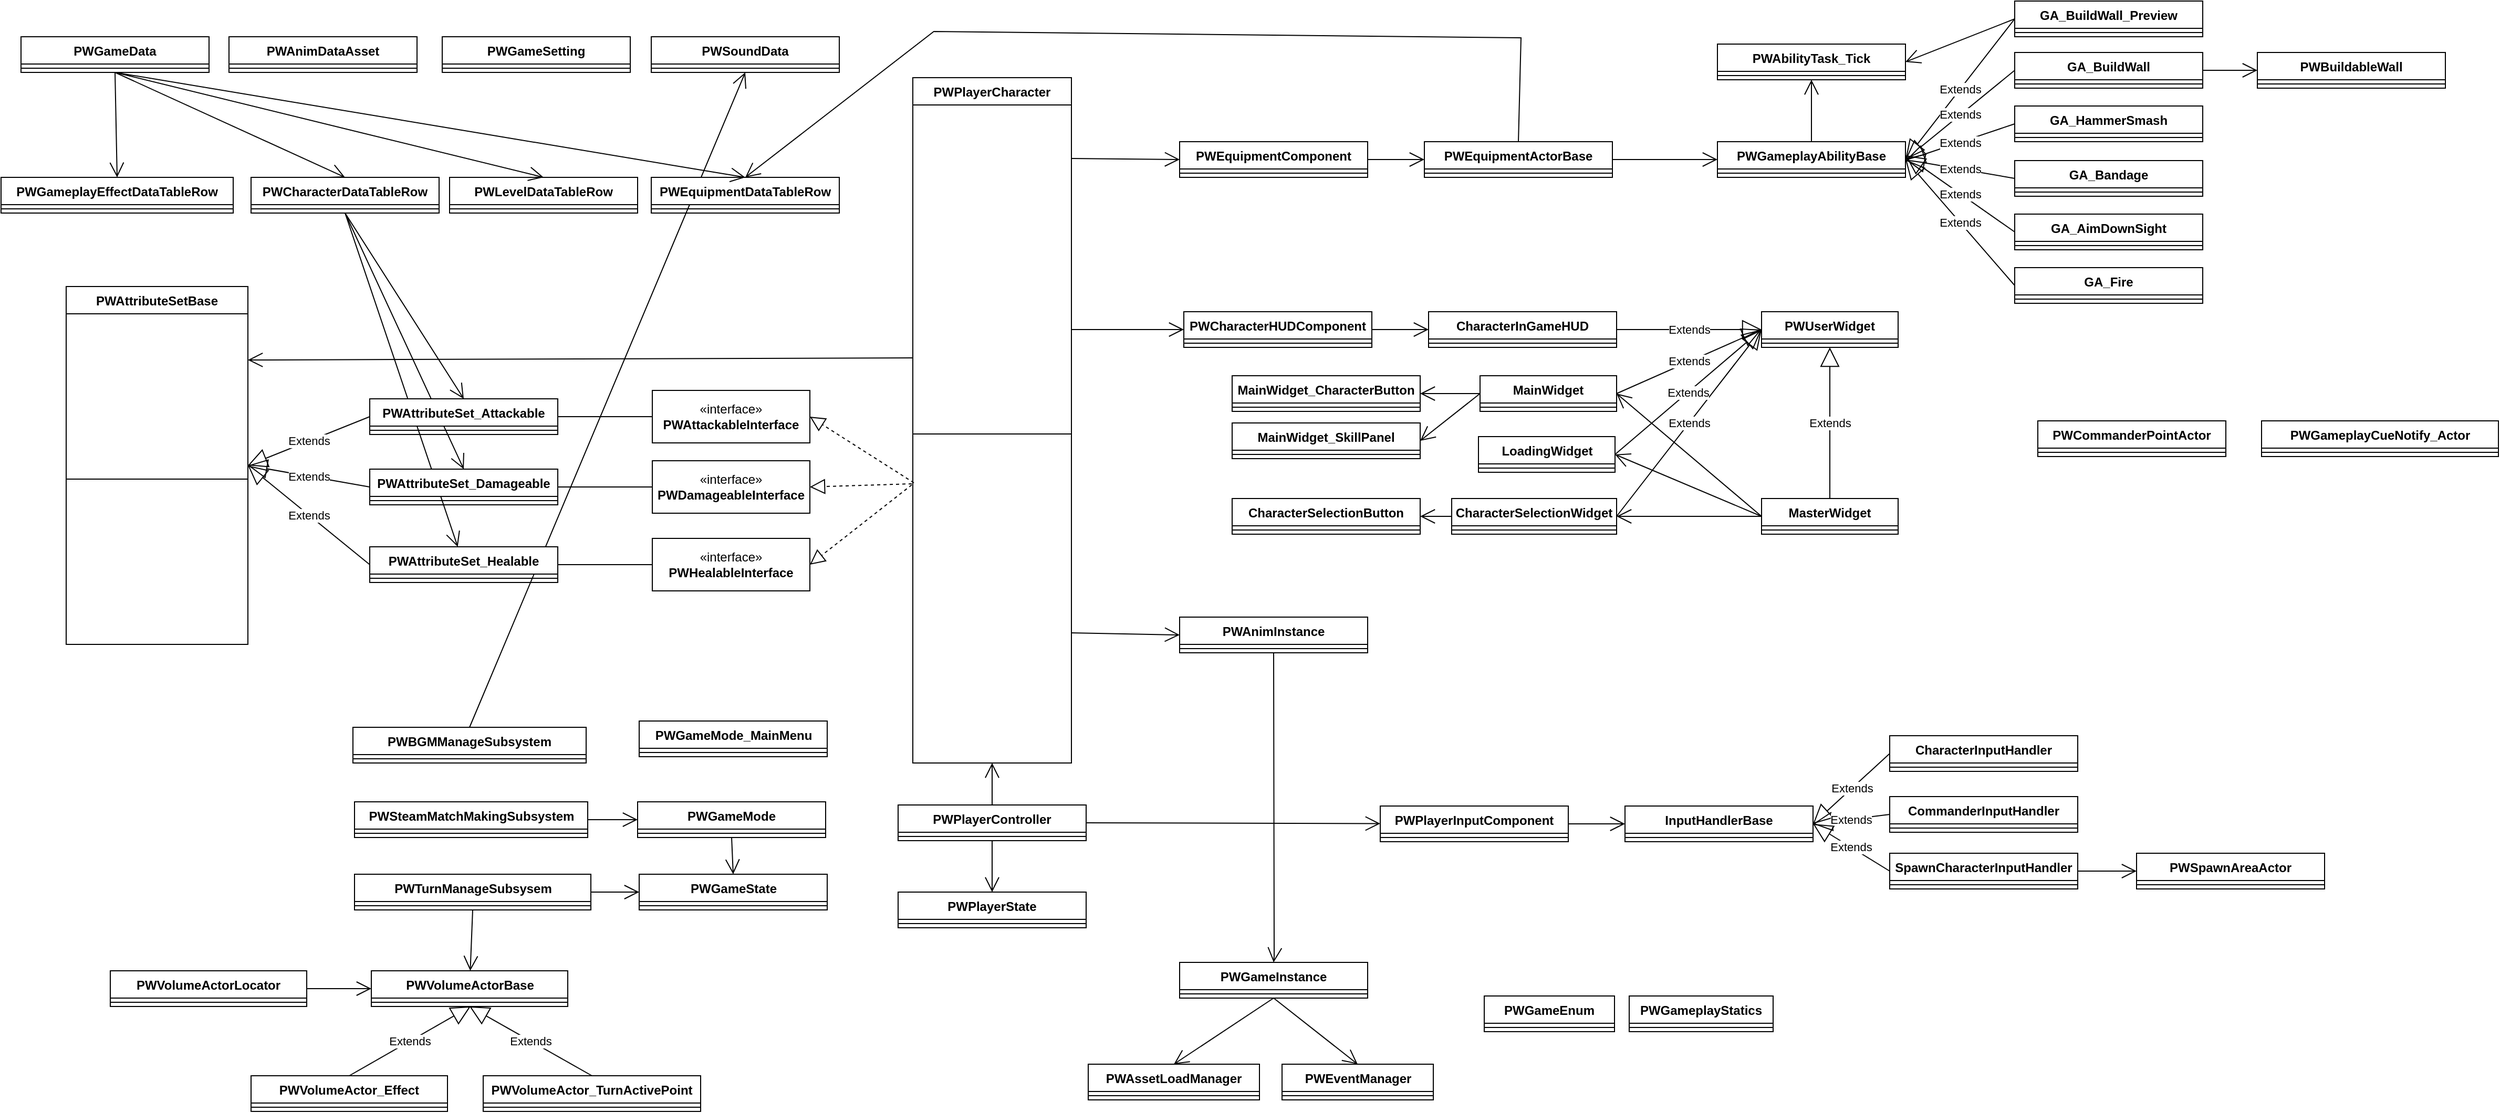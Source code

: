 <mxfile version="26.2.13">
  <diagram id="C5RBs43oDa-KdzZeNtuy" name="Page-1">
    <mxGraphModel dx="2539" dy="1263" grid="0" gridSize="10" guides="1" tooltips="1" connect="1" arrows="1" fold="1" page="1" pageScale="1" pageWidth="2600" pageHeight="1169" math="0" shadow="0">
      <root>
        <mxCell id="WIyWlLk6GJQsqaUBKTNV-0" />
        <mxCell id="WIyWlLk6GJQsqaUBKTNV-1" parent="WIyWlLk6GJQsqaUBKTNV-0" />
        <mxCell id="GWrt1iCBhG3KNxmkTefN-0" value="" style="endArrow=open;endFill=1;endSize=12;html=1;rounded=0;entryX=0.5;entryY=0;entryDx=0;entryDy=0;exitX=0.5;exitY=1;exitDx=0;exitDy=0;" edge="1" parent="WIyWlLk6GJQsqaUBKTNV-1" source="Oi_0RJb_AG10MJE-mpay-90" target="Oi_0RJb_AG10MJE-mpay-117">
          <mxGeometry width="160" relative="1" as="geometry">
            <mxPoint x="209" y="126" as="sourcePoint" />
            <mxPoint x="428" y="226" as="targetPoint" />
          </mxGeometry>
        </mxCell>
        <mxCell id="GWrt1iCBhG3KNxmkTefN-1" value="" style="endArrow=open;endFill=1;endSize=12;html=1;rounded=0;entryX=0.5;entryY=0;entryDx=0;entryDy=0;exitX=0.5;exitY=1;exitDx=0;exitDy=0;" edge="1" parent="WIyWlLk6GJQsqaUBKTNV-1" source="Oi_0RJb_AG10MJE-mpay-90" target="Oi_0RJb_AG10MJE-mpay-119">
          <mxGeometry width="160" relative="1" as="geometry">
            <mxPoint x="428" y="260" as="sourcePoint" />
            <mxPoint x="541" y="437" as="targetPoint" />
          </mxGeometry>
        </mxCell>
        <mxCell id="GWrt1iCBhG3KNxmkTefN-2" value="" style="endArrow=open;endFill=1;endSize=12;html=1;rounded=0;exitX=0.5;exitY=1;exitDx=0;exitDy=0;" edge="1" parent="WIyWlLk6GJQsqaUBKTNV-1" source="Oi_0RJb_AG10MJE-mpay-90" target="Oi_0RJb_AG10MJE-mpay-121">
          <mxGeometry width="160" relative="1" as="geometry">
            <mxPoint x="428" y="260" as="sourcePoint" />
            <mxPoint x="541" y="504" as="targetPoint" />
          </mxGeometry>
        </mxCell>
        <mxCell id="Oi_0RJb_AG10MJE-mpay-175" value="" style="endArrow=open;endFill=1;endSize=12;html=1;rounded=0;exitX=0.5;exitY=0;exitDx=0;exitDy=0;entryX=0.5;entryY=1;entryDx=0;entryDy=0;" parent="WIyWlLk6GJQsqaUBKTNV-1" source="Oi_0RJb_AG10MJE-mpay-173" target="Oi_0RJb_AG10MJE-mpay-107" edge="1">
          <mxGeometry width="160" relative="1" as="geometry">
            <mxPoint x="657" y="756" as="sourcePoint" />
            <mxPoint x="796" y="821" as="targetPoint" />
          </mxGeometry>
        </mxCell>
        <mxCell id="-_F0cAaYSuwXFk3KjZpW-16" value="Extends" style="endArrow=block;endSize=16;endFill=0;html=1;rounded=0;movable=1;resizable=1;rotatable=1;deletable=1;editable=1;locked=0;connectable=1;entryX=0;entryY=0.5;entryDx=0;entryDy=0;exitX=1;exitY=0.5;exitDx=0;exitDy=0;" parent="WIyWlLk6GJQsqaUBKTNV-1" source="-_F0cAaYSuwXFk3KjZpW-48" target="-_F0cAaYSuwXFk3KjZpW-68" edge="1">
          <mxGeometry width="160" relative="1" as="geometry">
            <mxPoint x="1636" y="359" as="sourcePoint" />
            <mxPoint x="1757" y="361" as="targetPoint" />
          </mxGeometry>
        </mxCell>
        <mxCell id="-_F0cAaYSuwXFk3KjZpW-18" value="Extends" style="endArrow=block;endSize=16;endFill=0;html=1;rounded=0;exitX=1;exitY=0.5;exitDx=0;exitDy=0;movable=1;resizable=1;rotatable=1;deletable=1;editable=1;locked=0;connectable=1;entryX=0;entryY=0.5;entryDx=0;entryDy=0;" parent="WIyWlLk6GJQsqaUBKTNV-1" source="-_F0cAaYSuwXFk3KjZpW-55" target="-_F0cAaYSuwXFk3KjZpW-68" edge="1">
          <mxGeometry width="160" relative="1" as="geometry">
            <mxPoint x="1645" y="434" as="sourcePoint" />
            <mxPoint x="1757" y="361" as="targetPoint" />
          </mxGeometry>
        </mxCell>
        <mxCell id="-_F0cAaYSuwXFk3KjZpW-19" value="Extends" style="endArrow=block;endSize=16;endFill=0;html=1;rounded=0;exitX=1;exitY=0.5;exitDx=0;exitDy=0;movable=1;resizable=1;rotatable=1;deletable=1;editable=1;locked=0;connectable=1;entryX=0;entryY=0.5;entryDx=0;entryDy=0;" parent="WIyWlLk6GJQsqaUBKTNV-1" source="-_F0cAaYSuwXFk3KjZpW-57" target="-_F0cAaYSuwXFk3KjZpW-68" edge="1">
          <mxGeometry width="160" relative="1" as="geometry">
            <mxPoint x="1645" y="506" as="sourcePoint" />
            <mxPoint x="1757" y="361" as="targetPoint" />
          </mxGeometry>
        </mxCell>
        <mxCell id="-_F0cAaYSuwXFk3KjZpW-43" value="PWCharacterHUDComponent" style="swimlane;fontStyle=1;align=center;verticalAlign=top;childLayout=stackLayout;horizontal=1;startSize=26;horizontalStack=0;resizeParent=1;resizeParentMax=0;resizeLast=0;collapsible=1;marginBottom=0;whiteSpace=wrap;html=1;" parent="WIyWlLk6GJQsqaUBKTNV-1" vertex="1">
          <mxGeometry x="1216" y="344" width="179" height="34" as="geometry" />
        </mxCell>
        <mxCell id="-_F0cAaYSuwXFk3KjZpW-45" value="" style="line;strokeWidth=1;fillColor=none;align=left;verticalAlign=middle;spacingTop=-1;spacingLeft=3;spacingRight=3;rotatable=0;labelPosition=right;points=[];portConstraint=eastwest;strokeColor=inherit;" parent="-_F0cAaYSuwXFk3KjZpW-43" vertex="1">
          <mxGeometry y="26" width="179" height="8" as="geometry" />
        </mxCell>
        <mxCell id="-_F0cAaYSuwXFk3KjZpW-48" value="CharacterInGameHUD" style="swimlane;fontStyle=1;align=center;verticalAlign=top;childLayout=stackLayout;horizontal=1;startSize=26;horizontalStack=0;resizeParent=1;resizeParentMax=0;resizeLast=0;collapsible=1;marginBottom=0;whiteSpace=wrap;html=1;" parent="WIyWlLk6GJQsqaUBKTNV-1" vertex="1">
          <mxGeometry x="1449" y="344" width="179" height="34" as="geometry" />
        </mxCell>
        <mxCell id="-_F0cAaYSuwXFk3KjZpW-49" value="" style="line;strokeWidth=1;fillColor=none;align=left;verticalAlign=middle;spacingTop=-1;spacingLeft=3;spacingRight=3;rotatable=0;labelPosition=right;points=[];portConstraint=eastwest;strokeColor=inherit;" parent="-_F0cAaYSuwXFk3KjZpW-48" vertex="1">
          <mxGeometry y="26" width="179" height="8" as="geometry" />
        </mxCell>
        <mxCell id="-_F0cAaYSuwXFk3KjZpW-50" value="PWPlayerCharacter" style="swimlane;fontStyle=1;align=center;verticalAlign=top;childLayout=stackLayout;horizontal=1;startSize=26;horizontalStack=0;resizeParent=1;resizeParentMax=0;resizeLast=0;collapsible=1;marginBottom=0;whiteSpace=wrap;html=1;" parent="WIyWlLk6GJQsqaUBKTNV-1" vertex="1">
          <mxGeometry x="958" y="121" width="151" height="653" as="geometry" />
        </mxCell>
        <mxCell id="-_F0cAaYSuwXFk3KjZpW-51" value="" style="line;strokeWidth=1;fillColor=none;align=left;verticalAlign=middle;spacingTop=-1;spacingLeft=3;spacingRight=3;rotatable=0;labelPosition=right;points=[];portConstraint=eastwest;strokeColor=inherit;" parent="-_F0cAaYSuwXFk3KjZpW-50" vertex="1">
          <mxGeometry y="26" width="151" height="627" as="geometry" />
        </mxCell>
        <mxCell id="-_F0cAaYSuwXFk3KjZpW-55" value="MainWidget" style="swimlane;fontStyle=1;align=center;verticalAlign=top;childLayout=stackLayout;horizontal=1;startSize=26;horizontalStack=0;resizeParent=1;resizeParentMax=0;resizeLast=0;collapsible=1;marginBottom=0;whiteSpace=wrap;html=1;" parent="WIyWlLk6GJQsqaUBKTNV-1" vertex="1">
          <mxGeometry x="1498" y="405" width="130" height="34" as="geometry" />
        </mxCell>
        <mxCell id="-_F0cAaYSuwXFk3KjZpW-56" value="" style="line;strokeWidth=1;fillColor=none;align=left;verticalAlign=middle;spacingTop=-1;spacingLeft=3;spacingRight=3;rotatable=0;labelPosition=right;points=[];portConstraint=eastwest;strokeColor=inherit;" parent="-_F0cAaYSuwXFk3KjZpW-55" vertex="1">
          <mxGeometry y="26" width="130" height="8" as="geometry" />
        </mxCell>
        <mxCell id="-_F0cAaYSuwXFk3KjZpW-57" value="CharacterSelectionWidget" style="swimlane;fontStyle=1;align=center;verticalAlign=top;childLayout=stackLayout;horizontal=1;startSize=26;horizontalStack=0;resizeParent=1;resizeParentMax=0;resizeLast=0;collapsible=1;marginBottom=0;whiteSpace=wrap;html=1;" parent="WIyWlLk6GJQsqaUBKTNV-1" vertex="1">
          <mxGeometry x="1471" y="522" width="157" height="34" as="geometry" />
        </mxCell>
        <mxCell id="-_F0cAaYSuwXFk3KjZpW-58" value="" style="line;strokeWidth=1;fillColor=none;align=left;verticalAlign=middle;spacingTop=-1;spacingLeft=3;spacingRight=3;rotatable=0;labelPosition=right;points=[];portConstraint=eastwest;strokeColor=inherit;" parent="-_F0cAaYSuwXFk3KjZpW-57" vertex="1">
          <mxGeometry y="26" width="157" height="8" as="geometry" />
        </mxCell>
        <mxCell id="-_F0cAaYSuwXFk3KjZpW-59" value="MainWidget_CharacterButton" style="swimlane;fontStyle=1;align=center;verticalAlign=top;childLayout=stackLayout;horizontal=1;startSize=26;horizontalStack=0;resizeParent=1;resizeParentMax=0;resizeLast=0;collapsible=1;marginBottom=0;whiteSpace=wrap;html=1;" parent="WIyWlLk6GJQsqaUBKTNV-1" vertex="1">
          <mxGeometry x="1262" y="405" width="179" height="34" as="geometry" />
        </mxCell>
        <mxCell id="-_F0cAaYSuwXFk3KjZpW-60" value="" style="line;strokeWidth=1;fillColor=none;align=left;verticalAlign=middle;spacingTop=-1;spacingLeft=3;spacingRight=3;rotatable=0;labelPosition=right;points=[];portConstraint=eastwest;strokeColor=inherit;" parent="-_F0cAaYSuwXFk3KjZpW-59" vertex="1">
          <mxGeometry y="26" width="179" height="8" as="geometry" />
        </mxCell>
        <mxCell id="-_F0cAaYSuwXFk3KjZpW-61" value="CharacterSelectionButton" style="swimlane;fontStyle=1;align=center;verticalAlign=top;childLayout=stackLayout;horizontal=1;startSize=26;horizontalStack=0;resizeParent=1;resizeParentMax=0;resizeLast=0;collapsible=1;marginBottom=0;whiteSpace=wrap;html=1;" parent="WIyWlLk6GJQsqaUBKTNV-1" vertex="1">
          <mxGeometry x="1262" y="522" width="179" height="34" as="geometry" />
        </mxCell>
        <mxCell id="-_F0cAaYSuwXFk3KjZpW-62" value="" style="line;strokeWidth=1;fillColor=none;align=left;verticalAlign=middle;spacingTop=-1;spacingLeft=3;spacingRight=3;rotatable=0;labelPosition=right;points=[];portConstraint=eastwest;strokeColor=inherit;" parent="-_F0cAaYSuwXFk3KjZpW-61" vertex="1">
          <mxGeometry y="26" width="179" height="8" as="geometry" />
        </mxCell>
        <mxCell id="-_F0cAaYSuwXFk3KjZpW-68" value="PWUserWidget" style="swimlane;fontStyle=1;align=center;verticalAlign=top;childLayout=stackLayout;horizontal=1;startSize=26;horizontalStack=0;resizeParent=1;resizeParentMax=0;resizeLast=0;collapsible=1;marginBottom=0;whiteSpace=wrap;html=1;" parent="WIyWlLk6GJQsqaUBKTNV-1" vertex="1">
          <mxGeometry x="1766" y="344" width="130" height="34" as="geometry" />
        </mxCell>
        <mxCell id="-_F0cAaYSuwXFk3KjZpW-69" value="" style="line;strokeWidth=1;fillColor=none;align=left;verticalAlign=middle;spacingTop=-1;spacingLeft=3;spacingRight=3;rotatable=0;labelPosition=right;points=[];portConstraint=eastwest;strokeColor=inherit;" parent="-_F0cAaYSuwXFk3KjZpW-68" vertex="1">
          <mxGeometry y="26" width="130" height="8" as="geometry" />
        </mxCell>
        <mxCell id="-_F0cAaYSuwXFk3KjZpW-70" value="MasterWidget" style="swimlane;fontStyle=1;align=center;verticalAlign=top;childLayout=stackLayout;horizontal=1;startSize=26;horizontalStack=0;resizeParent=1;resizeParentMax=0;resizeLast=0;collapsible=1;marginBottom=0;whiteSpace=wrap;html=1;" parent="WIyWlLk6GJQsqaUBKTNV-1" vertex="1">
          <mxGeometry x="1766" y="522" width="130" height="34" as="geometry" />
        </mxCell>
        <mxCell id="-_F0cAaYSuwXFk3KjZpW-71" value="" style="line;strokeWidth=1;fillColor=none;align=left;verticalAlign=middle;spacingTop=-1;spacingLeft=3;spacingRight=3;rotatable=0;labelPosition=right;points=[];portConstraint=eastwest;strokeColor=inherit;" parent="-_F0cAaYSuwXFk3KjZpW-70" vertex="1">
          <mxGeometry y="26" width="130" height="8" as="geometry" />
        </mxCell>
        <mxCell id="-_F0cAaYSuwXFk3KjZpW-72" value="Extends" style="endArrow=block;endSize=16;endFill=0;html=1;rounded=0;exitX=0.5;exitY=0;exitDx=0;exitDy=0;movable=1;resizable=1;rotatable=1;deletable=1;editable=1;locked=0;connectable=1;entryX=0.5;entryY=1;entryDx=0;entryDy=0;" parent="WIyWlLk6GJQsqaUBKTNV-1" source="-_F0cAaYSuwXFk3KjZpW-70" target="-_F0cAaYSuwXFk3KjZpW-68" edge="1">
          <mxGeometry width="160" relative="1" as="geometry">
            <mxPoint x="1638" y="479" as="sourcePoint" />
            <mxPoint x="1767" y="371" as="targetPoint" />
          </mxGeometry>
        </mxCell>
        <mxCell id="Oi_0RJb_AG10MJE-mpay-0" value="PWEquipmentComponent" style="swimlane;fontStyle=1;align=center;verticalAlign=top;childLayout=stackLayout;horizontal=1;startSize=26;horizontalStack=0;resizeParent=1;resizeParentMax=0;resizeLast=0;collapsible=1;marginBottom=0;whiteSpace=wrap;html=1;" parent="WIyWlLk6GJQsqaUBKTNV-1" vertex="1">
          <mxGeometry x="1212" y="182" width="179" height="34" as="geometry" />
        </mxCell>
        <mxCell id="Oi_0RJb_AG10MJE-mpay-1" value="" style="line;strokeWidth=1;fillColor=none;align=left;verticalAlign=middle;spacingTop=-1;spacingLeft=3;spacingRight=3;rotatable=0;labelPosition=right;points=[];portConstraint=eastwest;strokeColor=inherit;" parent="Oi_0RJb_AG10MJE-mpay-0" vertex="1">
          <mxGeometry y="26" width="179" height="8" as="geometry" />
        </mxCell>
        <mxCell id="Oi_0RJb_AG10MJE-mpay-3" value="PWEquipmentActorBase" style="swimlane;fontStyle=1;align=center;verticalAlign=top;childLayout=stackLayout;horizontal=1;startSize=26;horizontalStack=0;resizeParent=1;resizeParentMax=0;resizeLast=0;collapsible=1;marginBottom=0;whiteSpace=wrap;html=1;" parent="WIyWlLk6GJQsqaUBKTNV-1" vertex="1">
          <mxGeometry x="1445" y="182" width="179" height="34" as="geometry" />
        </mxCell>
        <mxCell id="Oi_0RJb_AG10MJE-mpay-4" value="" style="line;strokeWidth=1;fillColor=none;align=left;verticalAlign=middle;spacingTop=-1;spacingLeft=3;spacingRight=3;rotatable=0;labelPosition=right;points=[];portConstraint=eastwest;strokeColor=inherit;" parent="Oi_0RJb_AG10MJE-mpay-3" vertex="1">
          <mxGeometry y="26" width="179" height="8" as="geometry" />
        </mxCell>
        <mxCell id="Oi_0RJb_AG10MJE-mpay-6" value="PWGameplayAbilityBase" style="swimlane;fontStyle=1;align=center;verticalAlign=top;childLayout=stackLayout;horizontal=1;startSize=26;horizontalStack=0;resizeParent=1;resizeParentMax=0;resizeLast=0;collapsible=1;marginBottom=0;whiteSpace=wrap;html=1;" parent="WIyWlLk6GJQsqaUBKTNV-1" vertex="1">
          <mxGeometry x="1724" y="182" width="179" height="34" as="geometry" />
        </mxCell>
        <mxCell id="Oi_0RJb_AG10MJE-mpay-7" value="" style="line;strokeWidth=1;fillColor=none;align=left;verticalAlign=middle;spacingTop=-1;spacingLeft=3;spacingRight=3;rotatable=0;labelPosition=right;points=[];portConstraint=eastwest;strokeColor=inherit;" parent="Oi_0RJb_AG10MJE-mpay-6" vertex="1">
          <mxGeometry y="26" width="179" height="8" as="geometry" />
        </mxCell>
        <mxCell id="Oi_0RJb_AG10MJE-mpay-8" value="PWAbilityTask_Tick" style="swimlane;fontStyle=1;align=center;verticalAlign=top;childLayout=stackLayout;horizontal=1;startSize=26;horizontalStack=0;resizeParent=1;resizeParentMax=0;resizeLast=0;collapsible=1;marginBottom=0;whiteSpace=wrap;html=1;" parent="WIyWlLk6GJQsqaUBKTNV-1" vertex="1">
          <mxGeometry x="1724" y="89" width="179" height="34" as="geometry" />
        </mxCell>
        <mxCell id="Oi_0RJb_AG10MJE-mpay-9" value="" style="line;strokeWidth=1;fillColor=none;align=left;verticalAlign=middle;spacingTop=-1;spacingLeft=3;spacingRight=3;rotatable=0;labelPosition=right;points=[];portConstraint=eastwest;strokeColor=inherit;" parent="Oi_0RJb_AG10MJE-mpay-8" vertex="1">
          <mxGeometry y="26" width="179" height="8" as="geometry" />
        </mxCell>
        <mxCell id="Oi_0RJb_AG10MJE-mpay-12" value="GA_BuildWall_Preview" style="swimlane;fontStyle=1;align=center;verticalAlign=top;childLayout=stackLayout;horizontal=1;startSize=26;horizontalStack=0;resizeParent=1;resizeParentMax=0;resizeLast=0;collapsible=1;marginBottom=0;whiteSpace=wrap;html=1;" parent="WIyWlLk6GJQsqaUBKTNV-1" vertex="1">
          <mxGeometry x="2007" y="48" width="179" height="34" as="geometry" />
        </mxCell>
        <mxCell id="Oi_0RJb_AG10MJE-mpay-13" value="" style="line;strokeWidth=1;fillColor=none;align=left;verticalAlign=middle;spacingTop=-1;spacingLeft=3;spacingRight=3;rotatable=0;labelPosition=right;points=[];portConstraint=eastwest;strokeColor=inherit;" parent="Oi_0RJb_AG10MJE-mpay-12" vertex="1">
          <mxGeometry y="26" width="179" height="8" as="geometry" />
        </mxCell>
        <mxCell id="Oi_0RJb_AG10MJE-mpay-14" value="GA_BuildWall" style="swimlane;fontStyle=1;align=center;verticalAlign=top;childLayout=stackLayout;horizontal=1;startSize=26;horizontalStack=0;resizeParent=1;resizeParentMax=0;resizeLast=0;collapsible=1;marginBottom=0;whiteSpace=wrap;html=1;" parent="WIyWlLk6GJQsqaUBKTNV-1" vertex="1">
          <mxGeometry x="2007" y="97" width="179" height="34" as="geometry" />
        </mxCell>
        <mxCell id="Oi_0RJb_AG10MJE-mpay-15" value="" style="line;strokeWidth=1;fillColor=none;align=left;verticalAlign=middle;spacingTop=-1;spacingLeft=3;spacingRight=3;rotatable=0;labelPosition=right;points=[];portConstraint=eastwest;strokeColor=inherit;" parent="Oi_0RJb_AG10MJE-mpay-14" vertex="1">
          <mxGeometry y="26" width="179" height="8" as="geometry" />
        </mxCell>
        <mxCell id="Oi_0RJb_AG10MJE-mpay-16" value="GA_HammerSmash" style="swimlane;fontStyle=1;align=center;verticalAlign=top;childLayout=stackLayout;horizontal=1;startSize=26;horizontalStack=0;resizeParent=1;resizeParentMax=0;resizeLast=0;collapsible=1;marginBottom=0;whiteSpace=wrap;html=1;" parent="WIyWlLk6GJQsqaUBKTNV-1" vertex="1">
          <mxGeometry x="2007" y="148" width="179" height="34" as="geometry" />
        </mxCell>
        <mxCell id="Oi_0RJb_AG10MJE-mpay-17" value="" style="line;strokeWidth=1;fillColor=none;align=left;verticalAlign=middle;spacingTop=-1;spacingLeft=3;spacingRight=3;rotatable=0;labelPosition=right;points=[];portConstraint=eastwest;strokeColor=inherit;" parent="Oi_0RJb_AG10MJE-mpay-16" vertex="1">
          <mxGeometry y="26" width="179" height="8" as="geometry" />
        </mxCell>
        <mxCell id="Oi_0RJb_AG10MJE-mpay-18" value="GA_Bandage" style="swimlane;fontStyle=1;align=center;verticalAlign=top;childLayout=stackLayout;horizontal=1;startSize=26;horizontalStack=0;resizeParent=1;resizeParentMax=0;resizeLast=0;collapsible=1;marginBottom=0;whiteSpace=wrap;html=1;" parent="WIyWlLk6GJQsqaUBKTNV-1" vertex="1">
          <mxGeometry x="2007" y="200" width="179" height="34" as="geometry" />
        </mxCell>
        <mxCell id="Oi_0RJb_AG10MJE-mpay-19" value="" style="line;strokeWidth=1;fillColor=none;align=left;verticalAlign=middle;spacingTop=-1;spacingLeft=3;spacingRight=3;rotatable=0;labelPosition=right;points=[];portConstraint=eastwest;strokeColor=inherit;" parent="Oi_0RJb_AG10MJE-mpay-18" vertex="1">
          <mxGeometry y="26" width="179" height="8" as="geometry" />
        </mxCell>
        <mxCell id="Oi_0RJb_AG10MJE-mpay-20" value="GA_AimDownSight" style="swimlane;fontStyle=1;align=center;verticalAlign=top;childLayout=stackLayout;horizontal=1;startSize=26;horizontalStack=0;resizeParent=1;resizeParentMax=0;resizeLast=0;collapsible=1;marginBottom=0;whiteSpace=wrap;html=1;" parent="WIyWlLk6GJQsqaUBKTNV-1" vertex="1">
          <mxGeometry x="2007" y="251" width="179" height="34" as="geometry" />
        </mxCell>
        <mxCell id="Oi_0RJb_AG10MJE-mpay-21" value="" style="line;strokeWidth=1;fillColor=none;align=left;verticalAlign=middle;spacingTop=-1;spacingLeft=3;spacingRight=3;rotatable=0;labelPosition=right;points=[];portConstraint=eastwest;strokeColor=inherit;" parent="Oi_0RJb_AG10MJE-mpay-20" vertex="1">
          <mxGeometry y="26" width="179" height="8" as="geometry" />
        </mxCell>
        <mxCell id="Oi_0RJb_AG10MJE-mpay-22" value="GA_Fire" style="swimlane;fontStyle=1;align=center;verticalAlign=top;childLayout=stackLayout;horizontal=1;startSize=26;horizontalStack=0;resizeParent=1;resizeParentMax=0;resizeLast=0;collapsible=1;marginBottom=0;whiteSpace=wrap;html=1;" parent="WIyWlLk6GJQsqaUBKTNV-1" vertex="1">
          <mxGeometry x="2007" y="302" width="179" height="34" as="geometry" />
        </mxCell>
        <mxCell id="Oi_0RJb_AG10MJE-mpay-23" value="" style="line;strokeWidth=1;fillColor=none;align=left;verticalAlign=middle;spacingTop=-1;spacingLeft=3;spacingRight=3;rotatable=0;labelPosition=right;points=[];portConstraint=eastwest;strokeColor=inherit;" parent="Oi_0RJb_AG10MJE-mpay-22" vertex="1">
          <mxGeometry y="26" width="179" height="8" as="geometry" />
        </mxCell>
        <mxCell id="Oi_0RJb_AG10MJE-mpay-24" value="Extends" style="endArrow=block;endSize=16;endFill=0;html=1;rounded=0;movable=1;resizable=1;rotatable=1;deletable=1;editable=1;locked=0;connectable=1;entryX=1;entryY=0.5;entryDx=0;entryDy=0;exitX=0;exitY=0.5;exitDx=0;exitDy=0;" parent="WIyWlLk6GJQsqaUBKTNV-1" source="Oi_0RJb_AG10MJE-mpay-12" target="Oi_0RJb_AG10MJE-mpay-6" edge="1">
          <mxGeometry width="160" relative="1" as="geometry">
            <mxPoint x="1767" y="270" as="sourcePoint" />
            <mxPoint x="1905" y="270" as="targetPoint" />
          </mxGeometry>
        </mxCell>
        <mxCell id="Oi_0RJb_AG10MJE-mpay-25" value="Extends" style="endArrow=block;endSize=16;endFill=0;html=1;rounded=0;movable=1;resizable=1;rotatable=1;deletable=1;editable=1;locked=0;connectable=1;entryX=1;entryY=0.5;entryDx=0;entryDy=0;exitX=0;exitY=0.5;exitDx=0;exitDy=0;" parent="WIyWlLk6GJQsqaUBKTNV-1" source="Oi_0RJb_AG10MJE-mpay-14" target="Oi_0RJb_AG10MJE-mpay-6" edge="1">
          <mxGeometry width="160" relative="1" as="geometry">
            <mxPoint x="2017" y="75" as="sourcePoint" />
            <mxPoint x="1913" y="209" as="targetPoint" />
          </mxGeometry>
        </mxCell>
        <mxCell id="Oi_0RJb_AG10MJE-mpay-26" value="Extends" style="endArrow=block;endSize=16;endFill=0;html=1;rounded=0;movable=1;resizable=1;rotatable=1;deletable=1;editable=1;locked=0;connectable=1;exitX=0;exitY=0.5;exitDx=0;exitDy=0;" parent="WIyWlLk6GJQsqaUBKTNV-1" source="Oi_0RJb_AG10MJE-mpay-16" edge="1">
          <mxGeometry width="160" relative="1" as="geometry">
            <mxPoint x="2027" y="85" as="sourcePoint" />
            <mxPoint x="1903" y="200" as="targetPoint" />
          </mxGeometry>
        </mxCell>
        <mxCell id="Oi_0RJb_AG10MJE-mpay-27" value="Extends" style="endArrow=block;endSize=16;endFill=0;html=1;rounded=0;movable=1;resizable=1;rotatable=1;deletable=1;editable=1;locked=0;connectable=1;entryX=1;entryY=0.5;entryDx=0;entryDy=0;exitX=0;exitY=0.5;exitDx=0;exitDy=0;" parent="WIyWlLk6GJQsqaUBKTNV-1" source="Oi_0RJb_AG10MJE-mpay-18" target="Oi_0RJb_AG10MJE-mpay-6" edge="1">
          <mxGeometry width="160" relative="1" as="geometry">
            <mxPoint x="2037" y="95" as="sourcePoint" />
            <mxPoint x="1933" y="229" as="targetPoint" />
          </mxGeometry>
        </mxCell>
        <mxCell id="Oi_0RJb_AG10MJE-mpay-28" value="Extends" style="endArrow=block;endSize=16;endFill=0;html=1;rounded=0;movable=1;resizable=1;rotatable=1;deletable=1;editable=1;locked=0;connectable=1;exitX=0;exitY=0.5;exitDx=0;exitDy=0;" parent="WIyWlLk6GJQsqaUBKTNV-1" source="Oi_0RJb_AG10MJE-mpay-20" edge="1">
          <mxGeometry width="160" relative="1" as="geometry">
            <mxPoint x="2047" y="105" as="sourcePoint" />
            <mxPoint x="1903" y="195" as="targetPoint" />
          </mxGeometry>
        </mxCell>
        <mxCell id="Oi_0RJb_AG10MJE-mpay-29" value="Extends" style="endArrow=block;endSize=16;endFill=0;html=1;rounded=0;movable=1;resizable=1;rotatable=1;deletable=1;editable=1;locked=0;connectable=1;entryX=1;entryY=0.5;entryDx=0;entryDy=0;exitX=0;exitY=0.5;exitDx=0;exitDy=0;" parent="WIyWlLk6GJQsqaUBKTNV-1" source="Oi_0RJb_AG10MJE-mpay-22" target="Oi_0RJb_AG10MJE-mpay-6" edge="1">
          <mxGeometry width="160" relative="1" as="geometry">
            <mxPoint x="2057" y="115" as="sourcePoint" />
            <mxPoint x="1953" y="249" as="targetPoint" />
          </mxGeometry>
        </mxCell>
        <mxCell id="Oi_0RJb_AG10MJE-mpay-30" value="PWBuildableWall" style="swimlane;fontStyle=1;align=center;verticalAlign=top;childLayout=stackLayout;horizontal=1;startSize=26;horizontalStack=0;resizeParent=1;resizeParentMax=0;resizeLast=0;collapsible=1;marginBottom=0;whiteSpace=wrap;html=1;" parent="WIyWlLk6GJQsqaUBKTNV-1" vertex="1">
          <mxGeometry x="2238" y="97" width="179" height="34" as="geometry" />
        </mxCell>
        <mxCell id="Oi_0RJb_AG10MJE-mpay-31" value="" style="line;strokeWidth=1;fillColor=none;align=left;verticalAlign=middle;spacingTop=-1;spacingLeft=3;spacingRight=3;rotatable=0;labelPosition=right;points=[];portConstraint=eastwest;strokeColor=inherit;" parent="Oi_0RJb_AG10MJE-mpay-30" vertex="1">
          <mxGeometry y="26" width="179" height="8" as="geometry" />
        </mxCell>
        <mxCell id="Oi_0RJb_AG10MJE-mpay-33" value="PWAnimInstance" style="swimlane;fontStyle=1;align=center;verticalAlign=top;childLayout=stackLayout;horizontal=1;startSize=26;horizontalStack=0;resizeParent=1;resizeParentMax=0;resizeLast=0;collapsible=1;marginBottom=0;whiteSpace=wrap;html=1;" parent="WIyWlLk6GJQsqaUBKTNV-1" vertex="1">
          <mxGeometry x="1212" y="635" width="179" height="34" as="geometry" />
        </mxCell>
        <mxCell id="Oi_0RJb_AG10MJE-mpay-34" value="" style="line;strokeWidth=1;fillColor=none;align=left;verticalAlign=middle;spacingTop=-1;spacingLeft=3;spacingRight=3;rotatable=0;labelPosition=right;points=[];portConstraint=eastwest;strokeColor=inherit;" parent="Oi_0RJb_AG10MJE-mpay-33" vertex="1">
          <mxGeometry y="26" width="179" height="8" as="geometry" />
        </mxCell>
        <mxCell id="Oi_0RJb_AG10MJE-mpay-36" value="PWPlayerController" style="swimlane;fontStyle=1;align=center;verticalAlign=top;childLayout=stackLayout;horizontal=1;startSize=26;horizontalStack=0;resizeParent=1;resizeParentMax=0;resizeLast=0;collapsible=1;marginBottom=0;whiteSpace=wrap;html=1;" parent="WIyWlLk6GJQsqaUBKTNV-1" vertex="1">
          <mxGeometry x="944" y="814" width="179" height="34" as="geometry" />
        </mxCell>
        <mxCell id="Oi_0RJb_AG10MJE-mpay-37" value="" style="line;strokeWidth=1;fillColor=none;align=left;verticalAlign=middle;spacingTop=-1;spacingLeft=3;spacingRight=3;rotatable=0;labelPosition=right;points=[];portConstraint=eastwest;strokeColor=inherit;" parent="Oi_0RJb_AG10MJE-mpay-36" vertex="1">
          <mxGeometry y="26" width="179" height="8" as="geometry" />
        </mxCell>
        <mxCell id="Oi_0RJb_AG10MJE-mpay-39" value="PWPlayerInputComponent" style="swimlane;fontStyle=1;align=center;verticalAlign=top;childLayout=stackLayout;horizontal=1;startSize=26;horizontalStack=0;resizeParent=1;resizeParentMax=0;resizeLast=0;collapsible=1;marginBottom=0;whiteSpace=wrap;html=1;" parent="WIyWlLk6GJQsqaUBKTNV-1" vertex="1">
          <mxGeometry x="1403" y="815" width="179" height="34" as="geometry" />
        </mxCell>
        <mxCell id="Oi_0RJb_AG10MJE-mpay-40" value="" style="line;strokeWidth=1;fillColor=none;align=left;verticalAlign=middle;spacingTop=-1;spacingLeft=3;spacingRight=3;rotatable=0;labelPosition=right;points=[];portConstraint=eastwest;strokeColor=inherit;" parent="Oi_0RJb_AG10MJE-mpay-39" vertex="1">
          <mxGeometry y="26" width="179" height="8" as="geometry" />
        </mxCell>
        <mxCell id="Oi_0RJb_AG10MJE-mpay-42" value="InputHandlerBase" style="swimlane;fontStyle=1;align=center;verticalAlign=top;childLayout=stackLayout;horizontal=1;startSize=26;horizontalStack=0;resizeParent=1;resizeParentMax=0;resizeLast=0;collapsible=1;marginBottom=0;whiteSpace=wrap;html=1;" parent="WIyWlLk6GJQsqaUBKTNV-1" vertex="1">
          <mxGeometry x="1636" y="815" width="179" height="34" as="geometry" />
        </mxCell>
        <mxCell id="Oi_0RJb_AG10MJE-mpay-43" value="" style="line;strokeWidth=1;fillColor=none;align=left;verticalAlign=middle;spacingTop=-1;spacingLeft=3;spacingRight=3;rotatable=0;labelPosition=right;points=[];portConstraint=eastwest;strokeColor=inherit;" parent="Oi_0RJb_AG10MJE-mpay-42" vertex="1">
          <mxGeometry y="26" width="179" height="8" as="geometry" />
        </mxCell>
        <mxCell id="Oi_0RJb_AG10MJE-mpay-45" value="CharacterInputHandler" style="swimlane;fontStyle=1;align=center;verticalAlign=top;childLayout=stackLayout;horizontal=1;startSize=26;horizontalStack=0;resizeParent=1;resizeParentMax=0;resizeLast=0;collapsible=1;marginBottom=0;whiteSpace=wrap;html=1;" parent="WIyWlLk6GJQsqaUBKTNV-1" vertex="1">
          <mxGeometry x="1888" y="748" width="179" height="34" as="geometry" />
        </mxCell>
        <mxCell id="Oi_0RJb_AG10MJE-mpay-46" value="" style="line;strokeWidth=1;fillColor=none;align=left;verticalAlign=middle;spacingTop=-1;spacingLeft=3;spacingRight=3;rotatable=0;labelPosition=right;points=[];portConstraint=eastwest;strokeColor=inherit;" parent="Oi_0RJb_AG10MJE-mpay-45" vertex="1">
          <mxGeometry y="26" width="179" height="8" as="geometry" />
        </mxCell>
        <mxCell id="Oi_0RJb_AG10MJE-mpay-47" value="CommanderInputHandler" style="swimlane;fontStyle=1;align=center;verticalAlign=top;childLayout=stackLayout;horizontal=1;startSize=26;horizontalStack=0;resizeParent=1;resizeParentMax=0;resizeLast=0;collapsible=1;marginBottom=0;whiteSpace=wrap;html=1;" parent="WIyWlLk6GJQsqaUBKTNV-1" vertex="1">
          <mxGeometry x="1888" y="806" width="179" height="34" as="geometry" />
        </mxCell>
        <mxCell id="Oi_0RJb_AG10MJE-mpay-48" value="" style="line;strokeWidth=1;fillColor=none;align=left;verticalAlign=middle;spacingTop=-1;spacingLeft=3;spacingRight=3;rotatable=0;labelPosition=right;points=[];portConstraint=eastwest;strokeColor=inherit;" parent="Oi_0RJb_AG10MJE-mpay-47" vertex="1">
          <mxGeometry y="26" width="179" height="8" as="geometry" />
        </mxCell>
        <mxCell id="Oi_0RJb_AG10MJE-mpay-49" value="SpawnCharacterInputHandler" style="swimlane;fontStyle=1;align=center;verticalAlign=top;childLayout=stackLayout;horizontal=1;startSize=26;horizontalStack=0;resizeParent=1;resizeParentMax=0;resizeLast=0;collapsible=1;marginBottom=0;whiteSpace=wrap;html=1;" parent="WIyWlLk6GJQsqaUBKTNV-1" vertex="1">
          <mxGeometry x="1888" y="860" width="179" height="34" as="geometry" />
        </mxCell>
        <mxCell id="Oi_0RJb_AG10MJE-mpay-50" value="" style="line;strokeWidth=1;fillColor=none;align=left;verticalAlign=middle;spacingTop=-1;spacingLeft=3;spacingRight=3;rotatable=0;labelPosition=right;points=[];portConstraint=eastwest;strokeColor=inherit;" parent="Oi_0RJb_AG10MJE-mpay-49" vertex="1">
          <mxGeometry y="26" width="179" height="8" as="geometry" />
        </mxCell>
        <mxCell id="Oi_0RJb_AG10MJE-mpay-51" value="PWSpawnAreaActor" style="swimlane;fontStyle=1;align=center;verticalAlign=top;childLayout=stackLayout;horizontal=1;startSize=26;horizontalStack=0;resizeParent=1;resizeParentMax=0;resizeLast=0;collapsible=1;marginBottom=0;whiteSpace=wrap;html=1;" parent="WIyWlLk6GJQsqaUBKTNV-1" vertex="1">
          <mxGeometry x="2123" y="860" width="179" height="34" as="geometry" />
        </mxCell>
        <mxCell id="Oi_0RJb_AG10MJE-mpay-52" value="" style="line;strokeWidth=1;fillColor=none;align=left;verticalAlign=middle;spacingTop=-1;spacingLeft=3;spacingRight=3;rotatable=0;labelPosition=right;points=[];portConstraint=eastwest;strokeColor=inherit;" parent="Oi_0RJb_AG10MJE-mpay-51" vertex="1">
          <mxGeometry y="26" width="179" height="8" as="geometry" />
        </mxCell>
        <mxCell id="Oi_0RJb_AG10MJE-mpay-53" value="" style="endArrow=open;endFill=1;endSize=12;html=1;rounded=0;exitX=1;exitY=0.5;exitDx=0;exitDy=0;" parent="WIyWlLk6GJQsqaUBKTNV-1" source="Oi_0RJb_AG10MJE-mpay-36" target="Oi_0RJb_AG10MJE-mpay-39" edge="1">
          <mxGeometry width="160" relative="1" as="geometry">
            <mxPoint x="1410.5" y="906" as="sourcePoint" />
            <mxPoint x="1570.5" y="906" as="targetPoint" />
          </mxGeometry>
        </mxCell>
        <mxCell id="Oi_0RJb_AG10MJE-mpay-54" value="" style="endArrow=open;endFill=1;endSize=12;html=1;rounded=0;exitX=0.5;exitY=0;exitDx=0;exitDy=0;entryX=0.5;entryY=1;entryDx=0;entryDy=0;" parent="WIyWlLk6GJQsqaUBKTNV-1" source="Oi_0RJb_AG10MJE-mpay-36" target="-_F0cAaYSuwXFk3KjZpW-50" edge="1">
          <mxGeometry width="160" relative="1" as="geometry">
            <mxPoint x="1133" y="816" as="sourcePoint" />
            <mxPoint x="1411" y="816" as="targetPoint" />
          </mxGeometry>
        </mxCell>
        <mxCell id="Oi_0RJb_AG10MJE-mpay-56" value="" style="endArrow=open;endFill=1;endSize=12;html=1;rounded=0;entryX=0;entryY=0.5;entryDx=0;entryDy=0;" parent="WIyWlLk6GJQsqaUBKTNV-1" target="Oi_0RJb_AG10MJE-mpay-33" edge="1">
          <mxGeometry width="160" relative="1" as="geometry">
            <mxPoint x="1109" y="650" as="sourcePoint" />
            <mxPoint x="1044" y="752" as="targetPoint" />
          </mxGeometry>
        </mxCell>
        <mxCell id="Oi_0RJb_AG10MJE-mpay-57" value="" style="endArrow=open;endFill=1;endSize=12;html=1;rounded=0;entryX=0;entryY=0.5;entryDx=0;entryDy=0;exitX=1;exitY=0.5;exitDx=0;exitDy=0;" parent="WIyWlLk6GJQsqaUBKTNV-1" source="Oi_0RJb_AG10MJE-mpay-39" target="Oi_0RJb_AG10MJE-mpay-42" edge="1">
          <mxGeometry width="160" relative="1" as="geometry">
            <mxPoint x="1348" y="743" as="sourcePoint" />
            <mxPoint x="1455" y="745" as="targetPoint" />
          </mxGeometry>
        </mxCell>
        <mxCell id="Oi_0RJb_AG10MJE-mpay-58" value="" style="endArrow=open;endFill=1;endSize=12;html=1;rounded=0;entryX=0;entryY=0.5;entryDx=0;entryDy=0;" parent="WIyWlLk6GJQsqaUBKTNV-1" target="-_F0cAaYSuwXFk3KjZpW-43" edge="1">
          <mxGeometry width="160" relative="1" as="geometry">
            <mxPoint x="1109" y="361" as="sourcePoint" />
            <mxPoint x="1221" y="567" as="targetPoint" />
          </mxGeometry>
        </mxCell>
        <mxCell id="Oi_0RJb_AG10MJE-mpay-59" value="" style="endArrow=open;endFill=1;endSize=12;html=1;rounded=0;entryX=0;entryY=0.5;entryDx=0;entryDy=0;" parent="WIyWlLk6GJQsqaUBKTNV-1" source="-_F0cAaYSuwXFk3KjZpW-43" target="-_F0cAaYSuwXFk3KjZpW-48" edge="1">
          <mxGeometry width="160" relative="1" as="geometry">
            <mxPoint x="1267" y="526" as="sourcePoint" />
            <mxPoint x="1369" y="524" as="targetPoint" />
          </mxGeometry>
        </mxCell>
        <mxCell id="Oi_0RJb_AG10MJE-mpay-60" value="" style="endArrow=open;endFill=1;endSize=12;html=1;rounded=0;exitX=0;exitY=0.5;exitDx=0;exitDy=0;entryX=1;entryY=0.5;entryDx=0;entryDy=0;" parent="WIyWlLk6GJQsqaUBKTNV-1" source="-_F0cAaYSuwXFk3KjZpW-55" target="-_F0cAaYSuwXFk3KjZpW-59" edge="1">
          <mxGeometry width="160" relative="1" as="geometry">
            <mxPoint x="1405" y="371" as="sourcePoint" />
            <mxPoint x="1463" y="441" as="targetPoint" />
          </mxGeometry>
        </mxCell>
        <mxCell id="Oi_0RJb_AG10MJE-mpay-61" value="" style="endArrow=open;endFill=1;endSize=12;html=1;rounded=0;entryX=1;entryY=0.5;entryDx=0;entryDy=0;exitX=0;exitY=0.5;exitDx=0;exitDy=0;" parent="WIyWlLk6GJQsqaUBKTNV-1" source="-_F0cAaYSuwXFk3KjZpW-57" target="-_F0cAaYSuwXFk3KjZpW-61" edge="1">
          <mxGeometry width="160" relative="1" as="geometry">
            <mxPoint x="1464" y="607" as="sourcePoint" />
            <mxPoint x="1508" y="502" as="targetPoint" />
          </mxGeometry>
        </mxCell>
        <mxCell id="Oi_0RJb_AG10MJE-mpay-62" value="" style="endArrow=open;endFill=1;endSize=12;html=1;rounded=0;entryX=0;entryY=0.5;entryDx=0;entryDy=0;exitX=1;exitY=0.5;exitDx=0;exitDy=0;" parent="WIyWlLk6GJQsqaUBKTNV-1" source="Oi_0RJb_AG10MJE-mpay-49" target="Oi_0RJb_AG10MJE-mpay-51" edge="1">
          <mxGeometry width="160" relative="1" as="geometry">
            <mxPoint x="1592" y="842" as="sourcePoint" />
            <mxPoint x="1646" y="842" as="targetPoint" />
          </mxGeometry>
        </mxCell>
        <mxCell id="Oi_0RJb_AG10MJE-mpay-63" value="Extends" style="endArrow=block;endSize=16;endFill=0;html=1;rounded=0;exitX=0;exitY=0.5;exitDx=0;exitDy=0;movable=1;resizable=1;rotatable=1;deletable=1;editable=1;locked=0;connectable=1;entryX=1;entryY=0.5;entryDx=0;entryDy=0;" parent="WIyWlLk6GJQsqaUBKTNV-1" source="Oi_0RJb_AG10MJE-mpay-45" target="Oi_0RJb_AG10MJE-mpay-42" edge="1">
          <mxGeometry width="160" relative="1" as="geometry">
            <mxPoint x="1636" y="611" as="sourcePoint" />
            <mxPoint x="1774" y="456" as="targetPoint" />
          </mxGeometry>
        </mxCell>
        <mxCell id="Oi_0RJb_AG10MJE-mpay-64" value="Extends" style="endArrow=block;endSize=16;endFill=0;html=1;rounded=0;exitX=0;exitY=0.5;exitDx=0;exitDy=0;movable=1;resizable=1;rotatable=1;deletable=1;editable=1;locked=0;connectable=1;entryX=1;entryY=0.5;entryDx=0;entryDy=0;" parent="WIyWlLk6GJQsqaUBKTNV-1" source="Oi_0RJb_AG10MJE-mpay-47" target="Oi_0RJb_AG10MJE-mpay-42" edge="1">
          <mxGeometry width="160" relative="1" as="geometry">
            <mxPoint x="1898" y="775" as="sourcePoint" />
            <mxPoint x="1825" y="842" as="targetPoint" />
          </mxGeometry>
        </mxCell>
        <mxCell id="Oi_0RJb_AG10MJE-mpay-65" value="Extends" style="endArrow=block;endSize=16;endFill=0;html=1;rounded=0;exitX=0;exitY=0.5;exitDx=0;exitDy=0;movable=1;resizable=1;rotatable=1;deletable=1;editable=1;locked=0;connectable=1;entryX=1;entryY=0.5;entryDx=0;entryDy=0;" parent="WIyWlLk6GJQsqaUBKTNV-1" source="Oi_0RJb_AG10MJE-mpay-49" target="Oi_0RJb_AG10MJE-mpay-42" edge="1">
          <mxGeometry width="160" relative="1" as="geometry">
            <mxPoint x="1898" y="833" as="sourcePoint" />
            <mxPoint x="1825" y="842" as="targetPoint" />
          </mxGeometry>
        </mxCell>
        <mxCell id="Oi_0RJb_AG10MJE-mpay-66" value="PWGameInstance" style="swimlane;fontStyle=1;align=center;verticalAlign=top;childLayout=stackLayout;horizontal=1;startSize=26;horizontalStack=0;resizeParent=1;resizeParentMax=0;resizeLast=0;collapsible=1;marginBottom=0;whiteSpace=wrap;html=1;" parent="WIyWlLk6GJQsqaUBKTNV-1" vertex="1">
          <mxGeometry x="1212" y="964" width="179" height="34" as="geometry" />
        </mxCell>
        <mxCell id="Oi_0RJb_AG10MJE-mpay-67" value="" style="line;strokeWidth=1;fillColor=none;align=left;verticalAlign=middle;spacingTop=-1;spacingLeft=3;spacingRight=3;rotatable=0;labelPosition=right;points=[];portConstraint=eastwest;strokeColor=inherit;" parent="Oi_0RJb_AG10MJE-mpay-66" vertex="1">
          <mxGeometry y="26" width="179" height="8" as="geometry" />
        </mxCell>
        <mxCell id="Oi_0RJb_AG10MJE-mpay-74" value="PWAssetLoadManager" style="swimlane;fontStyle=1;align=center;verticalAlign=top;childLayout=stackLayout;horizontal=1;startSize=26;horizontalStack=0;resizeParent=1;resizeParentMax=0;resizeLast=0;collapsible=1;marginBottom=0;whiteSpace=wrap;html=1;" parent="WIyWlLk6GJQsqaUBKTNV-1" vertex="1">
          <mxGeometry x="1125" y="1061" width="163" height="34" as="geometry" />
        </mxCell>
        <mxCell id="Oi_0RJb_AG10MJE-mpay-75" value="" style="line;strokeWidth=1;fillColor=none;align=left;verticalAlign=middle;spacingTop=-1;spacingLeft=3;spacingRight=3;rotatable=0;labelPosition=right;points=[];portConstraint=eastwest;strokeColor=inherit;" parent="Oi_0RJb_AG10MJE-mpay-74" vertex="1">
          <mxGeometry y="26" width="163" height="8" as="geometry" />
        </mxCell>
        <mxCell id="Oi_0RJb_AG10MJE-mpay-76" value="PWEventManager" style="swimlane;fontStyle=1;align=center;verticalAlign=top;childLayout=stackLayout;horizontal=1;startSize=26;horizontalStack=0;resizeParent=1;resizeParentMax=0;resizeLast=0;collapsible=1;marginBottom=0;whiteSpace=wrap;html=1;" parent="WIyWlLk6GJQsqaUBKTNV-1" vertex="1">
          <mxGeometry x="1309.5" y="1061" width="144" height="34" as="geometry" />
        </mxCell>
        <mxCell id="Oi_0RJb_AG10MJE-mpay-77" value="" style="line;strokeWidth=1;fillColor=none;align=left;verticalAlign=middle;spacingTop=-1;spacingLeft=3;spacingRight=3;rotatable=0;labelPosition=right;points=[];portConstraint=eastwest;strokeColor=inherit;" parent="Oi_0RJb_AG10MJE-mpay-76" vertex="1">
          <mxGeometry y="26" width="144" height="8" as="geometry" />
        </mxCell>
        <mxCell id="Oi_0RJb_AG10MJE-mpay-81" value="" style="endArrow=open;endFill=1;endSize=12;html=1;rounded=0;entryX=0.5;entryY=0;entryDx=0;entryDy=0;exitX=0.5;exitY=1;exitDx=0;exitDy=0;" parent="WIyWlLk6GJQsqaUBKTNV-1" source="Oi_0RJb_AG10MJE-mpay-66" target="Oi_0RJb_AG10MJE-mpay-74" edge="1">
          <mxGeometry width="160" relative="1" as="geometry">
            <mxPoint x="1311.5" y="1008" as="sourcePoint" />
            <mxPoint x="1216" y="1061" as="targetPoint" />
          </mxGeometry>
        </mxCell>
        <mxCell id="Oi_0RJb_AG10MJE-mpay-82" value="" style="endArrow=open;endFill=1;endSize=12;html=1;rounded=0;entryX=0.5;entryY=0;entryDx=0;entryDy=0;exitX=0.5;exitY=1;exitDx=0;exitDy=0;" parent="WIyWlLk6GJQsqaUBKTNV-1" source="Oi_0RJb_AG10MJE-mpay-66" target="Oi_0RJb_AG10MJE-mpay-76" edge="1">
          <mxGeometry width="160" relative="1" as="geometry">
            <mxPoint x="1311.5" y="1008" as="sourcePoint" />
            <mxPoint x="1475.5" y="1079" as="targetPoint" />
          </mxGeometry>
        </mxCell>
        <mxCell id="Oi_0RJb_AG10MJE-mpay-83" value="" style="endArrow=open;endFill=1;endSize=12;html=1;rounded=0;exitX=0.5;exitY=1;exitDx=0;exitDy=0;entryX=0.5;entryY=0;entryDx=0;entryDy=0;" parent="WIyWlLk6GJQsqaUBKTNV-1" source="Oi_0RJb_AG10MJE-mpay-33" target="Oi_0RJb_AG10MJE-mpay-66" edge="1">
          <mxGeometry width="160" relative="1" as="geometry">
            <mxPoint x="1719" y="939" as="sourcePoint" />
            <mxPoint x="1426" y="1010" as="targetPoint" />
            <Array as="points">
              <mxPoint x="1302" y="958" />
            </Array>
          </mxGeometry>
        </mxCell>
        <mxCell id="Oi_0RJb_AG10MJE-mpay-84" value="PWCommanderPointActor" style="swimlane;fontStyle=1;align=center;verticalAlign=top;childLayout=stackLayout;horizontal=1;startSize=26;horizontalStack=0;resizeParent=1;resizeParentMax=0;resizeLast=0;collapsible=1;marginBottom=0;whiteSpace=wrap;html=1;" parent="WIyWlLk6GJQsqaUBKTNV-1" vertex="1">
          <mxGeometry x="2029" y="448" width="179" height="34" as="geometry" />
        </mxCell>
        <mxCell id="Oi_0RJb_AG10MJE-mpay-85" value="" style="line;strokeWidth=1;fillColor=none;align=left;verticalAlign=middle;spacingTop=-1;spacingLeft=3;spacingRight=3;rotatable=0;labelPosition=right;points=[];portConstraint=eastwest;strokeColor=inherit;" parent="Oi_0RJb_AG10MJE-mpay-84" vertex="1">
          <mxGeometry y="26" width="179" height="8" as="geometry" />
        </mxCell>
        <mxCell id="Oi_0RJb_AG10MJE-mpay-86" value="PWGameData" style="swimlane;fontStyle=1;align=center;verticalAlign=top;childLayout=stackLayout;horizontal=1;startSize=26;horizontalStack=0;resizeParent=1;resizeParentMax=0;resizeLast=0;collapsible=1;marginBottom=0;whiteSpace=wrap;html=1;" parent="WIyWlLk6GJQsqaUBKTNV-1" vertex="1">
          <mxGeometry x="109" y="82" width="179" height="34" as="geometry" />
        </mxCell>
        <mxCell id="Oi_0RJb_AG10MJE-mpay-87" value="" style="line;strokeWidth=1;fillColor=none;align=left;verticalAlign=middle;spacingTop=-1;spacingLeft=3;spacingRight=3;rotatable=0;labelPosition=right;points=[];portConstraint=eastwest;strokeColor=inherit;" parent="Oi_0RJb_AG10MJE-mpay-86" vertex="1">
          <mxGeometry y="26" width="179" height="8" as="geometry" />
        </mxCell>
        <mxCell id="Oi_0RJb_AG10MJE-mpay-88" value="PWGameplayEffectDataTableRow" style="swimlane;fontStyle=1;align=center;verticalAlign=top;childLayout=stackLayout;horizontal=1;startSize=26;horizontalStack=0;resizeParent=1;resizeParentMax=0;resizeLast=0;collapsible=1;marginBottom=0;whiteSpace=wrap;html=1;" parent="WIyWlLk6GJQsqaUBKTNV-1" vertex="1">
          <mxGeometry x="90" y="216" width="221" height="34" as="geometry" />
        </mxCell>
        <mxCell id="Oi_0RJb_AG10MJE-mpay-89" value="" style="line;strokeWidth=1;fillColor=none;align=left;verticalAlign=middle;spacingTop=-1;spacingLeft=3;spacingRight=3;rotatable=0;labelPosition=right;points=[];portConstraint=eastwest;strokeColor=inherit;" parent="Oi_0RJb_AG10MJE-mpay-88" vertex="1">
          <mxGeometry y="26" width="221" height="8" as="geometry" />
        </mxCell>
        <mxCell id="Oi_0RJb_AG10MJE-mpay-90" value="PWCharacterDataTableRow" style="swimlane;fontStyle=1;align=center;verticalAlign=top;childLayout=stackLayout;horizontal=1;startSize=26;horizontalStack=0;resizeParent=1;resizeParentMax=0;resizeLast=0;collapsible=1;marginBottom=0;whiteSpace=wrap;html=1;" parent="WIyWlLk6GJQsqaUBKTNV-1" vertex="1">
          <mxGeometry x="328" y="216" width="179" height="34" as="geometry" />
        </mxCell>
        <mxCell id="Oi_0RJb_AG10MJE-mpay-91" value="" style="line;strokeWidth=1;fillColor=none;align=left;verticalAlign=middle;spacingTop=-1;spacingLeft=3;spacingRight=3;rotatable=0;labelPosition=right;points=[];portConstraint=eastwest;strokeColor=inherit;" parent="Oi_0RJb_AG10MJE-mpay-90" vertex="1">
          <mxGeometry y="26" width="179" height="8" as="geometry" />
        </mxCell>
        <mxCell id="Oi_0RJb_AG10MJE-mpay-92" value="PWEquipmentDataTableRow&lt;div&gt;&lt;br&gt;&lt;/div&gt;" style="swimlane;fontStyle=1;align=center;verticalAlign=top;childLayout=stackLayout;horizontal=1;startSize=26;horizontalStack=0;resizeParent=1;resizeParentMax=0;resizeLast=0;collapsible=1;marginBottom=0;whiteSpace=wrap;html=1;" parent="WIyWlLk6GJQsqaUBKTNV-1" vertex="1">
          <mxGeometry x="709" y="216" width="179" height="34" as="geometry" />
        </mxCell>
        <mxCell id="Oi_0RJb_AG10MJE-mpay-93" value="" style="line;strokeWidth=1;fillColor=none;align=left;verticalAlign=middle;spacingTop=-1;spacingLeft=3;spacingRight=3;rotatable=0;labelPosition=right;points=[];portConstraint=eastwest;strokeColor=inherit;" parent="Oi_0RJb_AG10MJE-mpay-92" vertex="1">
          <mxGeometry y="26" width="179" height="8" as="geometry" />
        </mxCell>
        <mxCell id="Oi_0RJb_AG10MJE-mpay-94" value="&lt;div&gt;PWLevelDataTableRow&lt;/div&gt;&lt;div&gt;&lt;br&gt;&lt;/div&gt;" style="swimlane;fontStyle=1;align=center;verticalAlign=top;childLayout=stackLayout;horizontal=1;startSize=26;horizontalStack=0;resizeParent=1;resizeParentMax=0;resizeLast=0;collapsible=1;marginBottom=0;whiteSpace=wrap;html=1;" parent="WIyWlLk6GJQsqaUBKTNV-1" vertex="1">
          <mxGeometry x="517" y="216" width="179" height="34" as="geometry" />
        </mxCell>
        <mxCell id="Oi_0RJb_AG10MJE-mpay-95" value="" style="line;strokeWidth=1;fillColor=none;align=left;verticalAlign=middle;spacingTop=-1;spacingLeft=3;spacingRight=3;rotatable=0;labelPosition=right;points=[];portConstraint=eastwest;strokeColor=inherit;" parent="Oi_0RJb_AG10MJE-mpay-94" vertex="1">
          <mxGeometry y="26" width="179" height="8" as="geometry" />
        </mxCell>
        <mxCell id="Oi_0RJb_AG10MJE-mpay-96" value="" style="endArrow=open;endFill=1;endSize=12;html=1;rounded=0;entryX=0;entryY=0.5;entryDx=0;entryDy=0;" parent="WIyWlLk6GJQsqaUBKTNV-1" target="Oi_0RJb_AG10MJE-mpay-0" edge="1">
          <mxGeometry width="160" relative="1" as="geometry">
            <mxPoint x="1109" y="198" as="sourcePoint" />
            <mxPoint x="1275" y="288" as="targetPoint" />
          </mxGeometry>
        </mxCell>
        <mxCell id="Oi_0RJb_AG10MJE-mpay-97" value="" style="endArrow=open;endFill=1;endSize=12;html=1;rounded=0;entryX=0;entryY=0.5;entryDx=0;entryDy=0;exitX=1;exitY=0.5;exitDx=0;exitDy=0;" parent="WIyWlLk6GJQsqaUBKTNV-1" source="Oi_0RJb_AG10MJE-mpay-0" target="Oi_0RJb_AG10MJE-mpay-3" edge="1">
          <mxGeometry width="160" relative="1" as="geometry">
            <mxPoint x="1291" y="279" as="sourcePoint" />
            <mxPoint x="1394" y="280" as="targetPoint" />
          </mxGeometry>
        </mxCell>
        <mxCell id="Oi_0RJb_AG10MJE-mpay-98" value="" style="endArrow=open;endFill=1;endSize=12;html=1;rounded=0;entryX=0;entryY=0.5;entryDx=0;entryDy=0;exitX=1;exitY=0.5;exitDx=0;exitDy=0;" parent="WIyWlLk6GJQsqaUBKTNV-1" source="Oi_0RJb_AG10MJE-mpay-3" target="Oi_0RJb_AG10MJE-mpay-6" edge="1">
          <mxGeometry width="160" relative="1" as="geometry">
            <mxPoint x="1516" y="265" as="sourcePoint" />
            <mxPoint x="1570" y="265" as="targetPoint" />
          </mxGeometry>
        </mxCell>
        <mxCell id="Oi_0RJb_AG10MJE-mpay-99" value="" style="endArrow=open;endFill=1;endSize=12;html=1;rounded=0;entryX=0.5;entryY=1;entryDx=0;entryDy=0;" parent="WIyWlLk6GJQsqaUBKTNV-1" source="Oi_0RJb_AG10MJE-mpay-6" target="Oi_0RJb_AG10MJE-mpay-8" edge="1">
          <mxGeometry width="160" relative="1" as="geometry">
            <mxPoint x="1735" y="307" as="sourcePoint" />
            <mxPoint x="1835" y="307" as="targetPoint" />
          </mxGeometry>
        </mxCell>
        <mxCell id="Oi_0RJb_AG10MJE-mpay-100" value="" style="endArrow=open;endFill=1;endSize=12;html=1;rounded=0;entryX=0;entryY=0.5;entryDx=0;entryDy=0;" parent="WIyWlLk6GJQsqaUBKTNV-1" source="Oi_0RJb_AG10MJE-mpay-14" target="Oi_0RJb_AG10MJE-mpay-30" edge="1">
          <mxGeometry width="160" relative="1" as="geometry">
            <mxPoint x="2345" y="246.5" as="sourcePoint" />
            <mxPoint x="2345" y="187.5" as="targetPoint" />
          </mxGeometry>
        </mxCell>
        <mxCell id="Oi_0RJb_AG10MJE-mpay-101" value="" style="endArrow=open;endFill=1;endSize=12;html=1;rounded=0;entryX=0.5;entryY=0;entryDx=0;entryDy=0;exitX=0.5;exitY=0;exitDx=0;exitDy=0;" parent="WIyWlLk6GJQsqaUBKTNV-1" source="Oi_0RJb_AG10MJE-mpay-3" target="Oi_0RJb_AG10MJE-mpay-92" edge="1">
          <mxGeometry width="160" relative="1" as="geometry">
            <mxPoint x="1119" y="208" as="sourcePoint" />
            <mxPoint x="1222" y="209" as="targetPoint" />
            <Array as="points">
              <mxPoint x="1537" y="83" />
              <mxPoint x="978" y="77" />
            </Array>
          </mxGeometry>
        </mxCell>
        <mxCell id="Oi_0RJb_AG10MJE-mpay-103" value="PWAnimDataAsset" style="swimlane;fontStyle=1;align=center;verticalAlign=top;childLayout=stackLayout;horizontal=1;startSize=26;horizontalStack=0;resizeParent=1;resizeParentMax=0;resizeLast=0;collapsible=1;marginBottom=0;whiteSpace=wrap;html=1;" parent="WIyWlLk6GJQsqaUBKTNV-1" vertex="1">
          <mxGeometry x="307" y="82" width="179" height="34" as="geometry" />
        </mxCell>
        <mxCell id="Oi_0RJb_AG10MJE-mpay-104" value="" style="line;strokeWidth=1;fillColor=none;align=left;verticalAlign=middle;spacingTop=-1;spacingLeft=3;spacingRight=3;rotatable=0;labelPosition=right;points=[];portConstraint=eastwest;strokeColor=inherit;" parent="Oi_0RJb_AG10MJE-mpay-103" vertex="1">
          <mxGeometry y="26" width="179" height="8" as="geometry" />
        </mxCell>
        <mxCell id="Oi_0RJb_AG10MJE-mpay-105" value="PWGameSetting&lt;div&gt;&lt;br&gt;&lt;/div&gt;" style="swimlane;fontStyle=1;align=center;verticalAlign=top;childLayout=stackLayout;horizontal=1;startSize=26;horizontalStack=0;resizeParent=1;resizeParentMax=0;resizeLast=0;collapsible=1;marginBottom=0;whiteSpace=wrap;html=1;" parent="WIyWlLk6GJQsqaUBKTNV-1" vertex="1">
          <mxGeometry x="510" y="82" width="179" height="34" as="geometry" />
        </mxCell>
        <mxCell id="Oi_0RJb_AG10MJE-mpay-106" value="" style="line;strokeWidth=1;fillColor=none;align=left;verticalAlign=middle;spacingTop=-1;spacingLeft=3;spacingRight=3;rotatable=0;labelPosition=right;points=[];portConstraint=eastwest;strokeColor=inherit;" parent="Oi_0RJb_AG10MJE-mpay-105" vertex="1">
          <mxGeometry y="26" width="179" height="8" as="geometry" />
        </mxCell>
        <mxCell id="Oi_0RJb_AG10MJE-mpay-107" value="PWSoundData&lt;div&gt;&lt;br&gt;&lt;/div&gt;" style="swimlane;fontStyle=1;align=center;verticalAlign=top;childLayout=stackLayout;horizontal=1;startSize=26;horizontalStack=0;resizeParent=1;resizeParentMax=0;resizeLast=0;collapsible=1;marginBottom=0;whiteSpace=wrap;html=1;" parent="WIyWlLk6GJQsqaUBKTNV-1" vertex="1">
          <mxGeometry x="709" y="82" width="179" height="34" as="geometry" />
        </mxCell>
        <mxCell id="Oi_0RJb_AG10MJE-mpay-108" value="" style="line;strokeWidth=1;fillColor=none;align=left;verticalAlign=middle;spacingTop=-1;spacingLeft=3;spacingRight=3;rotatable=0;labelPosition=right;points=[];portConstraint=eastwest;strokeColor=inherit;" parent="Oi_0RJb_AG10MJE-mpay-107" vertex="1">
          <mxGeometry y="26" width="179" height="8" as="geometry" />
        </mxCell>
        <mxCell id="Oi_0RJb_AG10MJE-mpay-110" value="" style="endArrow=open;endFill=1;endSize=12;html=1;rounded=0;entryX=0.5;entryY=0;entryDx=0;entryDy=0;exitX=0.5;exitY=1;exitDx=0;exitDy=0;" parent="WIyWlLk6GJQsqaUBKTNV-1" source="Oi_0RJb_AG10MJE-mpay-86" target="Oi_0RJb_AG10MJE-mpay-88" edge="1">
          <mxGeometry width="160" relative="1" as="geometry">
            <mxPoint x="534" y="304" as="sourcePoint" />
            <mxPoint x="637" y="305" as="targetPoint" />
          </mxGeometry>
        </mxCell>
        <mxCell id="Oi_0RJb_AG10MJE-mpay-111" value="" style="endArrow=open;endFill=1;endSize=12;html=1;rounded=0;entryX=0.5;entryY=0;entryDx=0;entryDy=0;exitX=0.5;exitY=1;exitDx=0;exitDy=0;" parent="WIyWlLk6GJQsqaUBKTNV-1" source="Oi_0RJb_AG10MJE-mpay-86" target="Oi_0RJb_AG10MJE-mpay-90" edge="1">
          <mxGeometry width="160" relative="1" as="geometry">
            <mxPoint x="209" y="126" as="sourcePoint" />
            <mxPoint x="220" y="226" as="targetPoint" />
          </mxGeometry>
        </mxCell>
        <mxCell id="Oi_0RJb_AG10MJE-mpay-112" value="" style="endArrow=open;endFill=1;endSize=12;html=1;rounded=0;entryX=0.5;entryY=0;entryDx=0;entryDy=0;exitX=0.5;exitY=1;exitDx=0;exitDy=0;" parent="WIyWlLk6GJQsqaUBKTNV-1" source="Oi_0RJb_AG10MJE-mpay-86" target="Oi_0RJb_AG10MJE-mpay-94" edge="1">
          <mxGeometry width="160" relative="1" as="geometry">
            <mxPoint x="209" y="126" as="sourcePoint" />
            <mxPoint x="428" y="226" as="targetPoint" />
          </mxGeometry>
        </mxCell>
        <mxCell id="Oi_0RJb_AG10MJE-mpay-113" value="" style="endArrow=open;endFill=1;endSize=12;html=1;rounded=0;entryX=0.5;entryY=0;entryDx=0;entryDy=0;exitX=0.5;exitY=1;exitDx=0;exitDy=0;" parent="WIyWlLk6GJQsqaUBKTNV-1" source="Oi_0RJb_AG10MJE-mpay-86" target="Oi_0RJb_AG10MJE-mpay-92" edge="1">
          <mxGeometry width="160" relative="1" as="geometry">
            <mxPoint x="209" y="126" as="sourcePoint" />
            <mxPoint x="617" y="226" as="targetPoint" />
          </mxGeometry>
        </mxCell>
        <mxCell id="Oi_0RJb_AG10MJE-mpay-114" value="PWAttributeSetBase" style="swimlane;fontStyle=1;align=center;verticalAlign=top;childLayout=stackLayout;horizontal=1;startSize=26;horizontalStack=0;resizeParent=1;resizeParentMax=0;resizeLast=0;collapsible=1;marginBottom=0;whiteSpace=wrap;html=1;" parent="WIyWlLk6GJQsqaUBKTNV-1" vertex="1">
          <mxGeometry x="152" y="320" width="173" height="341" as="geometry" />
        </mxCell>
        <mxCell id="Oi_0RJb_AG10MJE-mpay-115" value="" style="line;strokeWidth=1;fillColor=none;align=left;verticalAlign=middle;spacingTop=-1;spacingLeft=3;spacingRight=3;rotatable=0;labelPosition=right;points=[];portConstraint=eastwest;strokeColor=inherit;" parent="Oi_0RJb_AG10MJE-mpay-114" vertex="1">
          <mxGeometry y="26" width="173" height="315" as="geometry" />
        </mxCell>
        <mxCell id="Oi_0RJb_AG10MJE-mpay-116" value="" style="endArrow=open;endFill=1;endSize=12;html=1;rounded=0;" parent="WIyWlLk6GJQsqaUBKTNV-1" edge="1">
          <mxGeometry width="160" relative="1" as="geometry">
            <mxPoint x="958" y="388" as="sourcePoint" />
            <mxPoint x="325" y="390" as="targetPoint" />
          </mxGeometry>
        </mxCell>
        <mxCell id="Oi_0RJb_AG10MJE-mpay-117" value="PWAttributeSet_Attackable" style="swimlane;fontStyle=1;align=center;verticalAlign=top;childLayout=stackLayout;horizontal=1;startSize=26;horizontalStack=0;resizeParent=1;resizeParentMax=0;resizeLast=0;collapsible=1;marginBottom=0;whiteSpace=wrap;html=1;" parent="WIyWlLk6GJQsqaUBKTNV-1" vertex="1">
          <mxGeometry x="441" y="427" width="179" height="34" as="geometry" />
        </mxCell>
        <mxCell id="Oi_0RJb_AG10MJE-mpay-118" value="" style="line;strokeWidth=1;fillColor=none;align=left;verticalAlign=middle;spacingTop=-1;spacingLeft=3;spacingRight=3;rotatable=0;labelPosition=right;points=[];portConstraint=eastwest;strokeColor=inherit;" parent="Oi_0RJb_AG10MJE-mpay-117" vertex="1">
          <mxGeometry y="26" width="179" height="8" as="geometry" />
        </mxCell>
        <mxCell id="Oi_0RJb_AG10MJE-mpay-119" value="PWAttributeSet_Damageable" style="swimlane;fontStyle=1;align=center;verticalAlign=top;childLayout=stackLayout;horizontal=1;startSize=26;horizontalStack=0;resizeParent=1;resizeParentMax=0;resizeLast=0;collapsible=1;marginBottom=0;whiteSpace=wrap;html=1;" parent="WIyWlLk6GJQsqaUBKTNV-1" vertex="1">
          <mxGeometry x="441" y="494" width="179" height="34" as="geometry" />
        </mxCell>
        <mxCell id="Oi_0RJb_AG10MJE-mpay-120" value="" style="line;strokeWidth=1;fillColor=none;align=left;verticalAlign=middle;spacingTop=-1;spacingLeft=3;spacingRight=3;rotatable=0;labelPosition=right;points=[];portConstraint=eastwest;strokeColor=inherit;" parent="Oi_0RJb_AG10MJE-mpay-119" vertex="1">
          <mxGeometry y="26" width="179" height="8" as="geometry" />
        </mxCell>
        <mxCell id="Oi_0RJb_AG10MJE-mpay-121" value="PWAttributeSet_Healable" style="swimlane;fontStyle=1;align=center;verticalAlign=top;childLayout=stackLayout;horizontal=1;startSize=26;horizontalStack=0;resizeParent=1;resizeParentMax=0;resizeLast=0;collapsible=1;marginBottom=0;whiteSpace=wrap;html=1;" parent="WIyWlLk6GJQsqaUBKTNV-1" vertex="1">
          <mxGeometry x="441" y="568" width="179" height="34" as="geometry" />
        </mxCell>
        <mxCell id="Oi_0RJb_AG10MJE-mpay-122" value="" style="line;strokeWidth=1;fillColor=none;align=left;verticalAlign=middle;spacingTop=-1;spacingLeft=3;spacingRight=3;rotatable=0;labelPosition=right;points=[];portConstraint=eastwest;strokeColor=inherit;" parent="Oi_0RJb_AG10MJE-mpay-121" vertex="1">
          <mxGeometry y="26" width="179" height="8" as="geometry" />
        </mxCell>
        <mxCell id="Oi_0RJb_AG10MJE-mpay-123" value="Extends" style="endArrow=block;endSize=16;endFill=0;html=1;rounded=0;movable=1;resizable=1;rotatable=1;deletable=1;editable=1;locked=0;connectable=1;entryX=1;entryY=0.5;entryDx=0;entryDy=0;exitX=0;exitY=0.5;exitDx=0;exitDy=0;" parent="WIyWlLk6GJQsqaUBKTNV-1" source="Oi_0RJb_AG10MJE-mpay-117" target="Oi_0RJb_AG10MJE-mpay-114" edge="1">
          <mxGeometry width="160" relative="1" as="geometry">
            <mxPoint x="612" y="524" as="sourcePoint" />
            <mxPoint x="750" y="524" as="targetPoint" />
          </mxGeometry>
        </mxCell>
        <mxCell id="Oi_0RJb_AG10MJE-mpay-124" value="Extends" style="endArrow=block;endSize=16;endFill=0;html=1;rounded=0;movable=1;resizable=1;rotatable=1;deletable=1;editable=1;locked=0;connectable=1;entryX=1;entryY=0.5;entryDx=0;entryDy=0;exitX=0;exitY=0.5;exitDx=0;exitDy=0;" parent="WIyWlLk6GJQsqaUBKTNV-1" source="Oi_0RJb_AG10MJE-mpay-119" target="Oi_0RJb_AG10MJE-mpay-114" edge="1">
          <mxGeometry width="160" relative="1" as="geometry">
            <mxPoint x="450" y="484" as="sourcePoint" />
            <mxPoint x="335" y="556" as="targetPoint" />
          </mxGeometry>
        </mxCell>
        <mxCell id="Oi_0RJb_AG10MJE-mpay-125" value="Extends" style="endArrow=block;endSize=16;endFill=0;html=1;rounded=0;movable=1;resizable=1;rotatable=1;deletable=1;editable=1;locked=0;connectable=1;entryX=1;entryY=0.5;entryDx=0;entryDy=0;exitX=0;exitY=0.5;exitDx=0;exitDy=0;" parent="WIyWlLk6GJQsqaUBKTNV-1" source="Oi_0RJb_AG10MJE-mpay-121" target="Oi_0RJb_AG10MJE-mpay-114" edge="1">
          <mxGeometry width="160" relative="1" as="geometry">
            <mxPoint x="460" y="494" as="sourcePoint" />
            <mxPoint x="345" y="566" as="targetPoint" />
          </mxGeometry>
        </mxCell>
        <mxCell id="Oi_0RJb_AG10MJE-mpay-126" value="«interface»&lt;br&gt;&lt;b&gt;PWAttackableInterface&lt;/b&gt;" style="html=1;whiteSpace=wrap;" parent="WIyWlLk6GJQsqaUBKTNV-1" vertex="1">
          <mxGeometry x="710" y="419" width="150" height="50" as="geometry" />
        </mxCell>
        <mxCell id="Oi_0RJb_AG10MJE-mpay-127" value="«interface»&lt;br&gt;&lt;b&gt;PWDamageableInterface&lt;/b&gt;" style="html=1;whiteSpace=wrap;" parent="WIyWlLk6GJQsqaUBKTNV-1" vertex="1">
          <mxGeometry x="710" y="486" width="150" height="50" as="geometry" />
        </mxCell>
        <mxCell id="Oi_0RJb_AG10MJE-mpay-128" value="«interface»&lt;br&gt;&lt;b&gt;PWHealableInterface&lt;/b&gt;" style="html=1;whiteSpace=wrap;" parent="WIyWlLk6GJQsqaUBKTNV-1" vertex="1">
          <mxGeometry x="710" y="560" width="150" height="50" as="geometry" />
        </mxCell>
        <mxCell id="Oi_0RJb_AG10MJE-mpay-129" value="" style="endArrow=block;dashed=1;endFill=0;endSize=12;html=1;rounded=0;entryX=1;entryY=0.5;entryDx=0;entryDy=0;" parent="WIyWlLk6GJQsqaUBKTNV-1" target="Oi_0RJb_AG10MJE-mpay-126" edge="1">
          <mxGeometry width="160" relative="1" as="geometry">
            <mxPoint x="959" y="507" as="sourcePoint" />
            <mxPoint x="860" y="688" as="targetPoint" />
          </mxGeometry>
        </mxCell>
        <mxCell id="Oi_0RJb_AG10MJE-mpay-130" value="" style="endArrow=block;dashed=1;endFill=0;endSize=12;html=1;rounded=0;entryX=1;entryY=0.5;entryDx=0;entryDy=0;" parent="WIyWlLk6GJQsqaUBKTNV-1" target="Oi_0RJb_AG10MJE-mpay-127" edge="1">
          <mxGeometry width="160" relative="1" as="geometry">
            <mxPoint x="957" y="508" as="sourcePoint" />
            <mxPoint x="869" y="484" as="targetPoint" />
          </mxGeometry>
        </mxCell>
        <mxCell id="Oi_0RJb_AG10MJE-mpay-131" value="" style="endArrow=block;dashed=1;endFill=0;endSize=12;html=1;rounded=0;entryX=1;entryY=0.5;entryDx=0;entryDy=0;" parent="WIyWlLk6GJQsqaUBKTNV-1" target="Oi_0RJb_AG10MJE-mpay-128" edge="1">
          <mxGeometry width="160" relative="1" as="geometry">
            <mxPoint x="957" y="509" as="sourcePoint" />
            <mxPoint x="869" y="551" as="targetPoint" />
          </mxGeometry>
        </mxCell>
        <mxCell id="Oi_0RJb_AG10MJE-mpay-132" value="" style="endArrow=none;html=1;edgeStyle=orthogonalEdgeStyle;rounded=0;entryX=0;entryY=0.5;entryDx=0;entryDy=0;" parent="WIyWlLk6GJQsqaUBKTNV-1" source="Oi_0RJb_AG10MJE-mpay-117" target="Oi_0RJb_AG10MJE-mpay-126" edge="1">
          <mxGeometry relative="1" as="geometry">
            <mxPoint x="559" y="692" as="sourcePoint" />
            <mxPoint x="719" y="692" as="targetPoint" />
          </mxGeometry>
        </mxCell>
        <mxCell id="Oi_0RJb_AG10MJE-mpay-135" value="" style="endArrow=none;html=1;edgeStyle=orthogonalEdgeStyle;rounded=0;entryX=0;entryY=0.5;entryDx=0;entryDy=0;exitX=1;exitY=0.5;exitDx=0;exitDy=0;" parent="WIyWlLk6GJQsqaUBKTNV-1" source="Oi_0RJb_AG10MJE-mpay-119" target="Oi_0RJb_AG10MJE-mpay-127" edge="1">
          <mxGeometry relative="1" as="geometry">
            <mxPoint x="630" y="454" as="sourcePoint" />
            <mxPoint x="720" y="454" as="targetPoint" />
          </mxGeometry>
        </mxCell>
        <mxCell id="Oi_0RJb_AG10MJE-mpay-136" value="" style="endArrow=none;html=1;edgeStyle=orthogonalEdgeStyle;rounded=0;entryX=0;entryY=0.5;entryDx=0;entryDy=0;exitX=1;exitY=0.5;exitDx=0;exitDy=0;" parent="WIyWlLk6GJQsqaUBKTNV-1" source="Oi_0RJb_AG10MJE-mpay-121" target="Oi_0RJb_AG10MJE-mpay-128" edge="1">
          <mxGeometry relative="1" as="geometry">
            <mxPoint x="630" y="521" as="sourcePoint" />
            <mxPoint x="720" y="521" as="targetPoint" />
          </mxGeometry>
        </mxCell>
        <mxCell id="Oi_0RJb_AG10MJE-mpay-137" value="PWPlayerState" style="swimlane;fontStyle=1;align=center;verticalAlign=top;childLayout=stackLayout;horizontal=1;startSize=26;horizontalStack=0;resizeParent=1;resizeParentMax=0;resizeLast=0;collapsible=1;marginBottom=0;whiteSpace=wrap;html=1;" parent="WIyWlLk6GJQsqaUBKTNV-1" vertex="1">
          <mxGeometry x="944" y="897" width="179" height="34" as="geometry" />
        </mxCell>
        <mxCell id="Oi_0RJb_AG10MJE-mpay-138" value="" style="line;strokeWidth=1;fillColor=none;align=left;verticalAlign=middle;spacingTop=-1;spacingLeft=3;spacingRight=3;rotatable=0;labelPosition=right;points=[];portConstraint=eastwest;strokeColor=inherit;" parent="Oi_0RJb_AG10MJE-mpay-137" vertex="1">
          <mxGeometry y="26" width="179" height="8" as="geometry" />
        </mxCell>
        <mxCell id="Oi_0RJb_AG10MJE-mpay-140" value="" style="endArrow=open;endFill=1;endSize=12;html=1;rounded=0;exitX=0.5;exitY=1;exitDx=0;exitDy=0;entryX=0.5;entryY=0;entryDx=0;entryDy=0;" parent="WIyWlLk6GJQsqaUBKTNV-1" source="Oi_0RJb_AG10MJE-mpay-36" target="Oi_0RJb_AG10MJE-mpay-137" edge="1">
          <mxGeometry width="160" relative="1" as="geometry">
            <mxPoint x="1133" y="841" as="sourcePoint" />
            <mxPoint x="1413" y="842" as="targetPoint" />
          </mxGeometry>
        </mxCell>
        <mxCell id="Oi_0RJb_AG10MJE-mpay-141" value="PWGameMode" style="swimlane;fontStyle=1;align=center;verticalAlign=top;childLayout=stackLayout;horizontal=1;startSize=26;horizontalStack=0;resizeParent=1;resizeParentMax=0;resizeLast=0;collapsible=1;marginBottom=0;whiteSpace=wrap;html=1;" parent="WIyWlLk6GJQsqaUBKTNV-1" vertex="1">
          <mxGeometry x="696" y="811" width="179" height="34" as="geometry" />
        </mxCell>
        <mxCell id="Oi_0RJb_AG10MJE-mpay-142" value="" style="line;strokeWidth=1;fillColor=none;align=left;verticalAlign=middle;spacingTop=-1;spacingLeft=3;spacingRight=3;rotatable=0;labelPosition=right;points=[];portConstraint=eastwest;strokeColor=inherit;" parent="Oi_0RJb_AG10MJE-mpay-141" vertex="1">
          <mxGeometry y="26" width="179" height="8" as="geometry" />
        </mxCell>
        <mxCell id="Oi_0RJb_AG10MJE-mpay-143" value="PWGameState" style="swimlane;fontStyle=1;align=center;verticalAlign=top;childLayout=stackLayout;horizontal=1;startSize=26;horizontalStack=0;resizeParent=1;resizeParentMax=0;resizeLast=0;collapsible=1;marginBottom=0;whiteSpace=wrap;html=1;" parent="WIyWlLk6GJQsqaUBKTNV-1" vertex="1">
          <mxGeometry x="697.5" y="880" width="179" height="34" as="geometry" />
        </mxCell>
        <mxCell id="Oi_0RJb_AG10MJE-mpay-144" value="" style="line;strokeWidth=1;fillColor=none;align=left;verticalAlign=middle;spacingTop=-1;spacingLeft=3;spacingRight=3;rotatable=0;labelPosition=right;points=[];portConstraint=eastwest;strokeColor=inherit;" parent="Oi_0RJb_AG10MJE-mpay-143" vertex="1">
          <mxGeometry y="26" width="179" height="8" as="geometry" />
        </mxCell>
        <mxCell id="Oi_0RJb_AG10MJE-mpay-145" value="" style="endArrow=open;endFill=1;endSize=12;html=1;rounded=0;exitX=0.5;exitY=1;exitDx=0;exitDy=0;entryX=0.5;entryY=0;entryDx=0;entryDy=0;" parent="WIyWlLk6GJQsqaUBKTNV-1" source="Oi_0RJb_AG10MJE-mpay-141" target="Oi_0RJb_AG10MJE-mpay-143" edge="1">
          <mxGeometry width="160" relative="1" as="geometry">
            <mxPoint x="1035" y="772" as="sourcePoint" />
            <mxPoint x="1035" y="821" as="targetPoint" />
          </mxGeometry>
        </mxCell>
        <mxCell id="Oi_0RJb_AG10MJE-mpay-146" value="PWSteamMatchMakingSubsystem" style="swimlane;fontStyle=1;align=center;verticalAlign=top;childLayout=stackLayout;horizontal=1;startSize=26;horizontalStack=0;resizeParent=1;resizeParentMax=0;resizeLast=0;collapsible=1;marginBottom=0;whiteSpace=wrap;html=1;" parent="WIyWlLk6GJQsqaUBKTNV-1" vertex="1">
          <mxGeometry x="426.5" y="811" width="222" height="34" as="geometry" />
        </mxCell>
        <mxCell id="Oi_0RJb_AG10MJE-mpay-147" value="" style="line;strokeWidth=1;fillColor=none;align=left;verticalAlign=middle;spacingTop=-1;spacingLeft=3;spacingRight=3;rotatable=0;labelPosition=right;points=[];portConstraint=eastwest;strokeColor=inherit;" parent="Oi_0RJb_AG10MJE-mpay-146" vertex="1">
          <mxGeometry y="26" width="222" height="8" as="geometry" />
        </mxCell>
        <mxCell id="Oi_0RJb_AG10MJE-mpay-148" value="" style="endArrow=open;endFill=1;endSize=12;html=1;rounded=0;exitX=1;exitY=0.5;exitDx=0;exitDy=0;" parent="WIyWlLk6GJQsqaUBKTNV-1" source="Oi_0RJb_AG10MJE-mpay-146" target="Oi_0RJb_AG10MJE-mpay-141" edge="1">
          <mxGeometry width="160" relative="1" as="geometry">
            <mxPoint x="795" y="855" as="sourcePoint" />
            <mxPoint x="795" y="911" as="targetPoint" />
          </mxGeometry>
        </mxCell>
        <mxCell id="Oi_0RJb_AG10MJE-mpay-149" value="PWTurnManageSubsysem" style="swimlane;fontStyle=1;align=center;verticalAlign=top;childLayout=stackLayout;horizontal=1;startSize=26;horizontalStack=0;resizeParent=1;resizeParentMax=0;resizeLast=0;collapsible=1;marginBottom=0;whiteSpace=wrap;html=1;" parent="WIyWlLk6GJQsqaUBKTNV-1" vertex="1">
          <mxGeometry x="426.5" y="880" width="225" height="34" as="geometry" />
        </mxCell>
        <mxCell id="Oi_0RJb_AG10MJE-mpay-150" value="" style="line;strokeWidth=1;fillColor=none;align=left;verticalAlign=middle;spacingTop=-1;spacingLeft=3;spacingRight=3;rotatable=0;labelPosition=right;points=[];portConstraint=eastwest;strokeColor=inherit;" parent="Oi_0RJb_AG10MJE-mpay-149" vertex="1">
          <mxGeometry y="26" width="225" height="8" as="geometry" />
        </mxCell>
        <mxCell id="Oi_0RJb_AG10MJE-mpay-151" value="PWVolumeActorBase" style="swimlane;fontStyle=1;align=center;verticalAlign=top;childLayout=stackLayout;horizontal=1;startSize=26;horizontalStack=0;resizeParent=1;resizeParentMax=0;resizeLast=0;collapsible=1;marginBottom=0;whiteSpace=wrap;html=1;" parent="WIyWlLk6GJQsqaUBKTNV-1" vertex="1">
          <mxGeometry x="442.5" y="972" width="187" height="34" as="geometry" />
        </mxCell>
        <mxCell id="Oi_0RJb_AG10MJE-mpay-152" value="" style="line;strokeWidth=1;fillColor=none;align=left;verticalAlign=middle;spacingTop=-1;spacingLeft=3;spacingRight=3;rotatable=0;labelPosition=right;points=[];portConstraint=eastwest;strokeColor=inherit;" parent="Oi_0RJb_AG10MJE-mpay-151" vertex="1">
          <mxGeometry y="26" width="187" height="8" as="geometry" />
        </mxCell>
        <mxCell id="Oi_0RJb_AG10MJE-mpay-153" value="" style="endArrow=open;endFill=1;endSize=12;html=1;rounded=0;exitX=1;exitY=0.5;exitDx=0;exitDy=0;entryX=0;entryY=0.5;entryDx=0;entryDy=0;" parent="WIyWlLk6GJQsqaUBKTNV-1" source="Oi_0RJb_AG10MJE-mpay-149" target="Oi_0RJb_AG10MJE-mpay-143" edge="1">
          <mxGeometry width="160" relative="1" as="geometry">
            <mxPoint x="657" y="756" as="sourcePoint" />
            <mxPoint x="796" y="821" as="targetPoint" />
          </mxGeometry>
        </mxCell>
        <mxCell id="Oi_0RJb_AG10MJE-mpay-154" value="" style="endArrow=open;endFill=1;endSize=12;html=1;rounded=0;exitX=0.5;exitY=1;exitDx=0;exitDy=0;" parent="WIyWlLk6GJQsqaUBKTNV-1" source="Oi_0RJb_AG10MJE-mpay-149" target="Oi_0RJb_AG10MJE-mpay-151" edge="1">
          <mxGeometry width="160" relative="1" as="geometry">
            <mxPoint x="640" y="928" as="sourcePoint" />
            <mxPoint x="706" y="928" as="targetPoint" />
          </mxGeometry>
        </mxCell>
        <mxCell id="Oi_0RJb_AG10MJE-mpay-155" value="PWVolumeActorLocator" style="swimlane;fontStyle=1;align=center;verticalAlign=top;childLayout=stackLayout;horizontal=1;startSize=26;horizontalStack=0;resizeParent=1;resizeParentMax=0;resizeLast=0;collapsible=1;marginBottom=0;whiteSpace=wrap;html=1;" parent="WIyWlLk6GJQsqaUBKTNV-1" vertex="1">
          <mxGeometry x="194" y="972" width="187" height="34" as="geometry" />
        </mxCell>
        <mxCell id="Oi_0RJb_AG10MJE-mpay-156" value="" style="line;strokeWidth=1;fillColor=none;align=left;verticalAlign=middle;spacingTop=-1;spacingLeft=3;spacingRight=3;rotatable=0;labelPosition=right;points=[];portConstraint=eastwest;strokeColor=inherit;" parent="Oi_0RJb_AG10MJE-mpay-155" vertex="1">
          <mxGeometry y="26" width="187" height="8" as="geometry" />
        </mxCell>
        <mxCell id="Oi_0RJb_AG10MJE-mpay-157" value="" style="endArrow=open;endFill=1;endSize=12;html=1;rounded=0;exitX=1;exitY=0.5;exitDx=0;exitDy=0;entryX=0;entryY=0.5;entryDx=0;entryDy=0;" parent="WIyWlLk6GJQsqaUBKTNV-1" source="Oi_0RJb_AG10MJE-mpay-155" target="Oi_0RJb_AG10MJE-mpay-151" edge="1">
          <mxGeometry width="160" relative="1" as="geometry">
            <mxPoint x="546" y="945" as="sourcePoint" />
            <mxPoint x="546" y="982" as="targetPoint" />
          </mxGeometry>
        </mxCell>
        <mxCell id="Oi_0RJb_AG10MJE-mpay-158" value="PWVolumeActor_Effect" style="swimlane;fontStyle=1;align=center;verticalAlign=top;childLayout=stackLayout;horizontal=1;startSize=26;horizontalStack=0;resizeParent=1;resizeParentMax=0;resizeLast=0;collapsible=1;marginBottom=0;whiteSpace=wrap;html=1;" parent="WIyWlLk6GJQsqaUBKTNV-1" vertex="1">
          <mxGeometry x="328" y="1072" width="187" height="34" as="geometry" />
        </mxCell>
        <mxCell id="Oi_0RJb_AG10MJE-mpay-159" value="" style="line;strokeWidth=1;fillColor=none;align=left;verticalAlign=middle;spacingTop=-1;spacingLeft=3;spacingRight=3;rotatable=0;labelPosition=right;points=[];portConstraint=eastwest;strokeColor=inherit;" parent="Oi_0RJb_AG10MJE-mpay-158" vertex="1">
          <mxGeometry y="26" width="187" height="8" as="geometry" />
        </mxCell>
        <mxCell id="Oi_0RJb_AG10MJE-mpay-160" value="PWVolumeActor_TurnActivePoint" style="swimlane;fontStyle=1;align=center;verticalAlign=top;childLayout=stackLayout;horizontal=1;startSize=26;horizontalStack=0;resizeParent=1;resizeParentMax=0;resizeLast=0;collapsible=1;marginBottom=0;whiteSpace=wrap;html=1;" parent="WIyWlLk6GJQsqaUBKTNV-1" vertex="1">
          <mxGeometry x="549" y="1072" width="207" height="34" as="geometry" />
        </mxCell>
        <mxCell id="Oi_0RJb_AG10MJE-mpay-161" value="" style="line;strokeWidth=1;fillColor=none;align=left;verticalAlign=middle;spacingTop=-1;spacingLeft=3;spacingRight=3;rotatable=0;labelPosition=right;points=[];portConstraint=eastwest;strokeColor=inherit;" parent="Oi_0RJb_AG10MJE-mpay-160" vertex="1">
          <mxGeometry y="26" width="207" height="8" as="geometry" />
        </mxCell>
        <mxCell id="Oi_0RJb_AG10MJE-mpay-162" value="Extends" style="endArrow=block;endSize=16;endFill=0;html=1;rounded=0;exitX=0.5;exitY=0;exitDx=0;exitDy=0;movable=1;resizable=1;rotatable=1;deletable=1;editable=1;locked=0;connectable=1;entryX=0.5;entryY=1;entryDx=0;entryDy=0;" parent="WIyWlLk6GJQsqaUBKTNV-1" source="Oi_0RJb_AG10MJE-mpay-160" target="Oi_0RJb_AG10MJE-mpay-151" edge="1">
          <mxGeometry width="160" relative="1" as="geometry">
            <mxPoint x="870" y="993" as="sourcePoint" />
            <mxPoint x="797" y="1060" as="targetPoint" />
          </mxGeometry>
        </mxCell>
        <mxCell id="Oi_0RJb_AG10MJE-mpay-163" value="Extends" style="endArrow=block;endSize=16;endFill=0;html=1;rounded=0;exitX=0.5;exitY=0;exitDx=0;exitDy=0;movable=1;resizable=1;rotatable=1;deletable=1;editable=1;locked=0;connectable=1;" parent="WIyWlLk6GJQsqaUBKTNV-1" source="Oi_0RJb_AG10MJE-mpay-158" edge="1">
          <mxGeometry width="160" relative="1" as="geometry">
            <mxPoint x="663" y="1082" as="sourcePoint" />
            <mxPoint x="537" y="1006" as="targetPoint" />
          </mxGeometry>
        </mxCell>
        <mxCell id="Oi_0RJb_AG10MJE-mpay-164" value="PWGameEnum" style="swimlane;fontStyle=1;align=center;verticalAlign=top;childLayout=stackLayout;horizontal=1;startSize=26;horizontalStack=0;resizeParent=1;resizeParentMax=0;resizeLast=0;collapsible=1;marginBottom=0;whiteSpace=wrap;html=1;" parent="WIyWlLk6GJQsqaUBKTNV-1" vertex="1">
          <mxGeometry x="1502" y="996" width="124" height="34" as="geometry" />
        </mxCell>
        <mxCell id="Oi_0RJb_AG10MJE-mpay-165" value="" style="line;strokeWidth=1;fillColor=none;align=left;verticalAlign=middle;spacingTop=-1;spacingLeft=3;spacingRight=3;rotatable=0;labelPosition=right;points=[];portConstraint=eastwest;strokeColor=inherit;" parent="Oi_0RJb_AG10MJE-mpay-164" vertex="1">
          <mxGeometry y="26" width="124" height="8" as="geometry" />
        </mxCell>
        <mxCell id="Oi_0RJb_AG10MJE-mpay-166" value="PWGameplayStatics" style="swimlane;fontStyle=1;align=center;verticalAlign=top;childLayout=stackLayout;horizontal=1;startSize=26;horizontalStack=0;resizeParent=1;resizeParentMax=0;resizeLast=0;collapsible=1;marginBottom=0;whiteSpace=wrap;html=1;" parent="WIyWlLk6GJQsqaUBKTNV-1" vertex="1">
          <mxGeometry x="1640" y="996" width="137" height="34" as="geometry" />
        </mxCell>
        <mxCell id="Oi_0RJb_AG10MJE-mpay-167" value="" style="line;strokeWidth=1;fillColor=none;align=left;verticalAlign=middle;spacingTop=-1;spacingLeft=3;spacingRight=3;rotatable=0;labelPosition=right;points=[];portConstraint=eastwest;strokeColor=inherit;" parent="Oi_0RJb_AG10MJE-mpay-166" vertex="1">
          <mxGeometry y="26" width="137" height="8" as="geometry" />
        </mxCell>
        <mxCell id="Oi_0RJb_AG10MJE-mpay-168" value="PWGameplayCueNotify_Actor" style="swimlane;fontStyle=1;align=center;verticalAlign=top;childLayout=stackLayout;horizontal=1;startSize=26;horizontalStack=0;resizeParent=1;resizeParentMax=0;resizeLast=0;collapsible=1;marginBottom=0;whiteSpace=wrap;html=1;" parent="WIyWlLk6GJQsqaUBKTNV-1" vertex="1">
          <mxGeometry x="2242" y="448" width="225.5" height="34" as="geometry" />
        </mxCell>
        <mxCell id="Oi_0RJb_AG10MJE-mpay-169" value="" style="line;strokeWidth=1;fillColor=none;align=left;verticalAlign=middle;spacingTop=-1;spacingLeft=3;spacingRight=3;rotatable=0;labelPosition=right;points=[];portConstraint=eastwest;strokeColor=inherit;" parent="Oi_0RJb_AG10MJE-mpay-168" vertex="1">
          <mxGeometry y="26" width="225.5" height="8" as="geometry" />
        </mxCell>
        <mxCell id="Oi_0RJb_AG10MJE-mpay-173" value="PWBGMManageSubsystem" style="swimlane;fontStyle=1;align=center;verticalAlign=top;childLayout=stackLayout;horizontal=1;startSize=26;horizontalStack=0;resizeParent=1;resizeParentMax=0;resizeLast=0;collapsible=1;marginBottom=0;whiteSpace=wrap;html=1;" parent="WIyWlLk6GJQsqaUBKTNV-1" vertex="1">
          <mxGeometry x="425" y="740" width="222" height="34" as="geometry" />
        </mxCell>
        <mxCell id="Oi_0RJb_AG10MJE-mpay-174" value="" style="line;strokeWidth=1;fillColor=none;align=left;verticalAlign=middle;spacingTop=-1;spacingLeft=3;spacingRight=3;rotatable=0;labelPosition=right;points=[];portConstraint=eastwest;strokeColor=inherit;" parent="Oi_0RJb_AG10MJE-mpay-173" vertex="1">
          <mxGeometry y="26" width="222" height="8" as="geometry" />
        </mxCell>
        <mxCell id="Oi_0RJb_AG10MJE-mpay-177" value="PWGameMode_MainMenu" style="swimlane;fontStyle=1;align=center;verticalAlign=top;childLayout=stackLayout;horizontal=1;startSize=26;horizontalStack=0;resizeParent=1;resizeParentMax=0;resizeLast=0;collapsible=1;marginBottom=0;whiteSpace=wrap;html=1;" parent="WIyWlLk6GJQsqaUBKTNV-1" vertex="1">
          <mxGeometry x="697.5" y="734" width="179" height="34" as="geometry" />
        </mxCell>
        <mxCell id="Oi_0RJb_AG10MJE-mpay-178" value="" style="line;strokeWidth=1;fillColor=none;align=left;verticalAlign=middle;spacingTop=-1;spacingLeft=3;spacingRight=3;rotatable=0;labelPosition=right;points=[];portConstraint=eastwest;strokeColor=inherit;" parent="Oi_0RJb_AG10MJE-mpay-177" vertex="1">
          <mxGeometry y="26" width="179" height="8" as="geometry" />
        </mxCell>
        <mxCell id="Oi_0RJb_AG10MJE-mpay-181" value="LoadingWidget" style="swimlane;fontStyle=1;align=center;verticalAlign=top;childLayout=stackLayout;horizontal=1;startSize=26;horizontalStack=0;resizeParent=1;resizeParentMax=0;resizeLast=0;collapsible=1;marginBottom=0;whiteSpace=wrap;html=1;" parent="WIyWlLk6GJQsqaUBKTNV-1" vertex="1">
          <mxGeometry x="1496.5" y="463" width="130" height="34" as="geometry" />
        </mxCell>
        <mxCell id="Oi_0RJb_AG10MJE-mpay-182" value="" style="line;strokeWidth=1;fillColor=none;align=left;verticalAlign=middle;spacingTop=-1;spacingLeft=3;spacingRight=3;rotatable=0;labelPosition=right;points=[];portConstraint=eastwest;strokeColor=inherit;" parent="Oi_0RJb_AG10MJE-mpay-181" vertex="1">
          <mxGeometry y="26" width="130" height="8" as="geometry" />
        </mxCell>
        <mxCell id="Oi_0RJb_AG10MJE-mpay-183" value="MainWidget_SkillPanel" style="swimlane;fontStyle=1;align=center;verticalAlign=top;childLayout=stackLayout;horizontal=1;startSize=26;horizontalStack=0;resizeParent=1;resizeParentMax=0;resizeLast=0;collapsible=1;marginBottom=0;whiteSpace=wrap;html=1;" parent="WIyWlLk6GJQsqaUBKTNV-1" vertex="1">
          <mxGeometry x="1262" y="450" width="179" height="34" as="geometry" />
        </mxCell>
        <mxCell id="Oi_0RJb_AG10MJE-mpay-184" value="" style="line;strokeWidth=1;fillColor=none;align=left;verticalAlign=middle;spacingTop=-1;spacingLeft=3;spacingRight=3;rotatable=0;labelPosition=right;points=[];portConstraint=eastwest;strokeColor=inherit;" parent="Oi_0RJb_AG10MJE-mpay-183" vertex="1">
          <mxGeometry y="26" width="179" height="8" as="geometry" />
        </mxCell>
        <mxCell id="Oi_0RJb_AG10MJE-mpay-186" value="" style="endArrow=open;endFill=1;endSize=12;html=1;rounded=0;exitX=0;exitY=0.5;exitDx=0;exitDy=0;entryX=1;entryY=0.5;entryDx=0;entryDy=0;" parent="WIyWlLk6GJQsqaUBKTNV-1" source="-_F0cAaYSuwXFk3KjZpW-55" target="Oi_0RJb_AG10MJE-mpay-183" edge="1">
          <mxGeometry width="160" relative="1" as="geometry">
            <mxPoint x="1508" y="432" as="sourcePoint" />
            <mxPoint x="1451" y="432" as="targetPoint" />
          </mxGeometry>
        </mxCell>
        <mxCell id="Oi_0RJb_AG10MJE-mpay-187" value="Extends" style="endArrow=block;endSize=16;endFill=0;html=1;rounded=0;exitX=1;exitY=0.5;exitDx=0;exitDy=0;movable=1;resizable=1;rotatable=1;deletable=1;editable=1;locked=0;connectable=1;entryX=0;entryY=0.5;entryDx=0;entryDy=0;" parent="WIyWlLk6GJQsqaUBKTNV-1" source="Oi_0RJb_AG10MJE-mpay-181" target="-_F0cAaYSuwXFk3KjZpW-68" edge="1">
          <mxGeometry width="160" relative="1" as="geometry">
            <mxPoint x="1638" y="596" as="sourcePoint" />
            <mxPoint x="1767" y="362" as="targetPoint" />
          </mxGeometry>
        </mxCell>
        <mxCell id="Oi_0RJb_AG10MJE-mpay-188" value="" style="endArrow=open;endFill=1;endSize=12;html=1;rounded=0;entryX=1;entryY=0.5;entryDx=0;entryDy=0;exitX=0;exitY=0.5;exitDx=0;exitDy=0;" parent="WIyWlLk6GJQsqaUBKTNV-1" source="-_F0cAaYSuwXFk3KjZpW-70" target="-_F0cAaYSuwXFk3KjZpW-55" edge="1">
          <mxGeometry width="160" relative="1" as="geometry">
            <mxPoint x="1405" y="371" as="sourcePoint" />
            <mxPoint x="1459" y="371" as="targetPoint" />
          </mxGeometry>
        </mxCell>
        <mxCell id="Oi_0RJb_AG10MJE-mpay-189" value="" style="endArrow=open;endFill=1;endSize=12;html=1;rounded=0;entryX=1;entryY=0.5;entryDx=0;entryDy=0;exitX=0;exitY=0.5;exitDx=0;exitDy=0;" parent="WIyWlLk6GJQsqaUBKTNV-1" source="-_F0cAaYSuwXFk3KjZpW-70" target="Oi_0RJb_AG10MJE-mpay-181" edge="1">
          <mxGeometry width="160" relative="1" as="geometry">
            <mxPoint x="1776" y="490" as="sourcePoint" />
            <mxPoint x="1638" y="432" as="targetPoint" />
          </mxGeometry>
        </mxCell>
        <mxCell id="Oi_0RJb_AG10MJE-mpay-190" value="" style="endArrow=open;endFill=1;endSize=12;html=1;rounded=0;entryX=1;entryY=0.5;entryDx=0;entryDy=0;exitX=0;exitY=0.5;exitDx=0;exitDy=0;" parent="WIyWlLk6GJQsqaUBKTNV-1" source="-_F0cAaYSuwXFk3KjZpW-70" target="-_F0cAaYSuwXFk3KjZpW-57" edge="1">
          <mxGeometry width="160" relative="1" as="geometry">
            <mxPoint x="1786" y="500" as="sourcePoint" />
            <mxPoint x="1648" y="442" as="targetPoint" />
          </mxGeometry>
        </mxCell>
        <mxCell id="GWrt1iCBhG3KNxmkTefN-3" value="" style="endArrow=open;endFill=1;endSize=12;html=1;rounded=0;entryX=1;entryY=0.5;entryDx=0;entryDy=0;exitX=0;exitY=0.5;exitDx=0;exitDy=0;" edge="1" parent="WIyWlLk6GJQsqaUBKTNV-1" source="Oi_0RJb_AG10MJE-mpay-12" target="Oi_0RJb_AG10MJE-mpay-8">
          <mxGeometry width="160" relative="1" as="geometry">
            <mxPoint x="2196" y="124" as="sourcePoint" />
            <mxPoint x="2248" y="124" as="targetPoint" />
          </mxGeometry>
        </mxCell>
      </root>
    </mxGraphModel>
  </diagram>
</mxfile>
